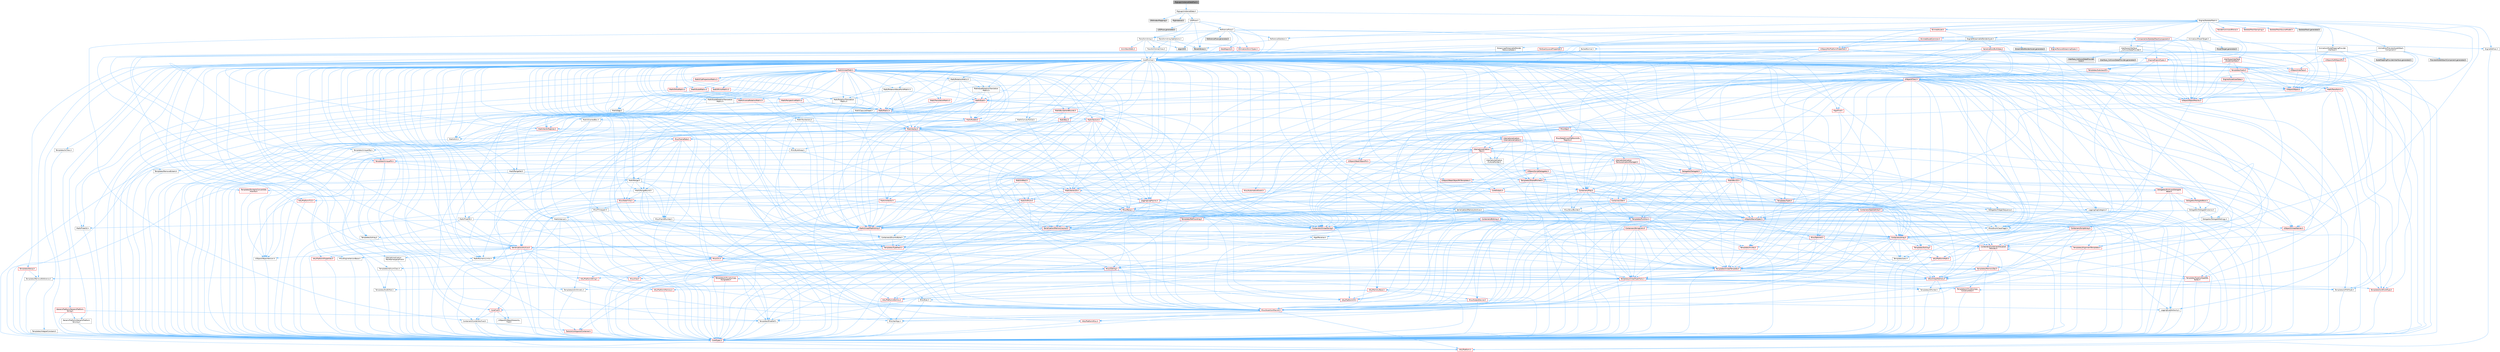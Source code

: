 digraph "RigLogicInstanceDataPool.h"
{
 // INTERACTIVE_SVG=YES
 // LATEX_PDF_SIZE
  bgcolor="transparent";
  edge [fontname=Helvetica,fontsize=10,labelfontname=Helvetica,labelfontsize=10];
  node [fontname=Helvetica,fontsize=10,shape=box,height=0.2,width=0.4];
  Node1 [id="Node000001",label="RigLogicInstanceDataPool.h",height=0.2,width=0.4,color="gray40", fillcolor="grey60", style="filled", fontcolor="black",tooltip=" "];
  Node1 -> Node2 [id="edge1_Node000001_Node000002",color="steelblue1",style="solid",tooltip=" "];
  Node2 [id="Node000002",label="RigLogicInstanceData.h",height=0.2,width=0.4,color="grey40", fillcolor="white", style="filled",URL="$d5/d38/RigLogicInstanceData_8h.html",tooltip=" "];
  Node2 -> Node3 [id="edge2_Node000002_Node000003",color="steelblue1",style="solid",tooltip=" "];
  Node3 [id="Node000003",label="DNAIndexMapping.h",height=0.2,width=0.4,color="grey60", fillcolor="#E0E0E0", style="filled",tooltip=" "];
  Node2 -> Node4 [id="edge3_Node000002_Node000004",color="steelblue1",style="solid",tooltip=" "];
  Node4 [id="Node000004",label="RigInstance.h",height=0.2,width=0.4,color="grey60", fillcolor="#E0E0E0", style="filled",tooltip=" "];
  Node2 -> Node5 [id="edge4_Node000002_Node000005",color="steelblue1",style="solid",tooltip=" "];
  Node5 [id="Node000005",label="LODPose.h",height=0.2,width=0.4,color="grey40", fillcolor="white", style="filled",URL="$d5/d7b/LODPose_8h.html",tooltip=" "];
  Node5 -> Node6 [id="edge5_Node000005_Node000006",color="steelblue1",style="solid",tooltip=" "];
  Node6 [id="Node000006",label="CoreMinimal.h",height=0.2,width=0.4,color="grey40", fillcolor="white", style="filled",URL="$d7/d67/CoreMinimal_8h.html",tooltip=" "];
  Node6 -> Node7 [id="edge6_Node000006_Node000007",color="steelblue1",style="solid",tooltip=" "];
  Node7 [id="Node000007",label="CoreTypes.h",height=0.2,width=0.4,color="red", fillcolor="#FFF0F0", style="filled",URL="$dc/dec/CoreTypes_8h.html",tooltip=" "];
  Node7 -> Node8 [id="edge7_Node000007_Node000008",color="steelblue1",style="solid",tooltip=" "];
  Node8 [id="Node000008",label="HAL/Platform.h",height=0.2,width=0.4,color="red", fillcolor="#FFF0F0", style="filled",URL="$d9/dd0/Platform_8h.html",tooltip=" "];
  Node6 -> Node21 [id="edge8_Node000006_Node000021",color="steelblue1",style="solid",tooltip=" "];
  Node21 [id="Node000021",label="CoreFwd.h",height=0.2,width=0.4,color="red", fillcolor="#FFF0F0", style="filled",URL="$d1/d1e/CoreFwd_8h.html",tooltip=" "];
  Node21 -> Node7 [id="edge9_Node000021_Node000007",color="steelblue1",style="solid",tooltip=" "];
  Node21 -> Node22 [id="edge10_Node000021_Node000022",color="steelblue1",style="solid",tooltip=" "];
  Node22 [id="Node000022",label="Containers/ContainersFwd.h",height=0.2,width=0.4,color="grey40", fillcolor="white", style="filled",URL="$d4/d0a/ContainersFwd_8h.html",tooltip=" "];
  Node22 -> Node8 [id="edge11_Node000022_Node000008",color="steelblue1",style="solid",tooltip=" "];
  Node22 -> Node7 [id="edge12_Node000022_Node000007",color="steelblue1",style="solid",tooltip=" "];
  Node22 -> Node23 [id="edge13_Node000022_Node000023",color="steelblue1",style="solid",tooltip=" "];
  Node23 [id="Node000023",label="Traits/IsContiguousContainer.h",height=0.2,width=0.4,color="red", fillcolor="#FFF0F0", style="filled",URL="$d5/d3c/IsContiguousContainer_8h.html",tooltip=" "];
  Node23 -> Node7 [id="edge14_Node000023_Node000007",color="steelblue1",style="solid",tooltip=" "];
  Node21 -> Node27 [id="edge15_Node000021_Node000027",color="steelblue1",style="solid",tooltip=" "];
  Node27 [id="Node000027",label="UObject/UObjectHierarchy\lFwd.h",height=0.2,width=0.4,color="grey40", fillcolor="white", style="filled",URL="$d3/d13/UObjectHierarchyFwd_8h.html",tooltip=" "];
  Node6 -> Node27 [id="edge16_Node000006_Node000027",color="steelblue1",style="solid",tooltip=" "];
  Node6 -> Node22 [id="edge17_Node000006_Node000022",color="steelblue1",style="solid",tooltip=" "];
  Node6 -> Node28 [id="edge18_Node000006_Node000028",color="steelblue1",style="solid",tooltip=" "];
  Node28 [id="Node000028",label="Misc/VarArgs.h",height=0.2,width=0.4,color="grey40", fillcolor="white", style="filled",URL="$d5/d6f/VarArgs_8h.html",tooltip=" "];
  Node28 -> Node7 [id="edge19_Node000028_Node000007",color="steelblue1",style="solid",tooltip=" "];
  Node6 -> Node29 [id="edge20_Node000006_Node000029",color="steelblue1",style="solid",tooltip=" "];
  Node29 [id="Node000029",label="Logging/LogVerbosity.h",height=0.2,width=0.4,color="grey40", fillcolor="white", style="filled",URL="$d2/d8f/LogVerbosity_8h.html",tooltip=" "];
  Node29 -> Node7 [id="edge21_Node000029_Node000007",color="steelblue1",style="solid",tooltip=" "];
  Node6 -> Node30 [id="edge22_Node000006_Node000030",color="steelblue1",style="solid",tooltip=" "];
  Node30 [id="Node000030",label="Misc/OutputDevice.h",height=0.2,width=0.4,color="red", fillcolor="#FFF0F0", style="filled",URL="$d7/d32/OutputDevice_8h.html",tooltip=" "];
  Node30 -> Node21 [id="edge23_Node000030_Node000021",color="steelblue1",style="solid",tooltip=" "];
  Node30 -> Node7 [id="edge24_Node000030_Node000007",color="steelblue1",style="solid",tooltip=" "];
  Node30 -> Node29 [id="edge25_Node000030_Node000029",color="steelblue1",style="solid",tooltip=" "];
  Node30 -> Node28 [id="edge26_Node000030_Node000028",color="steelblue1",style="solid",tooltip=" "];
  Node6 -> Node36 [id="edge27_Node000006_Node000036",color="steelblue1",style="solid",tooltip=" "];
  Node36 [id="Node000036",label="HAL/PlatformCrt.h",height=0.2,width=0.4,color="red", fillcolor="#FFF0F0", style="filled",URL="$d8/d75/PlatformCrt_8h.html",tooltip=" "];
  Node6 -> Node46 [id="edge28_Node000006_Node000046",color="steelblue1",style="solid",tooltip=" "];
  Node46 [id="Node000046",label="HAL/PlatformMisc.h",height=0.2,width=0.4,color="red", fillcolor="#FFF0F0", style="filled",URL="$d0/df5/PlatformMisc_8h.html",tooltip=" "];
  Node46 -> Node7 [id="edge29_Node000046_Node000007",color="steelblue1",style="solid",tooltip=" "];
  Node6 -> Node65 [id="edge30_Node000006_Node000065",color="steelblue1",style="solid",tooltip=" "];
  Node65 [id="Node000065",label="Misc/AssertionMacros.h",height=0.2,width=0.4,color="red", fillcolor="#FFF0F0", style="filled",URL="$d0/dfa/AssertionMacros_8h.html",tooltip=" "];
  Node65 -> Node7 [id="edge31_Node000065_Node000007",color="steelblue1",style="solid",tooltip=" "];
  Node65 -> Node8 [id="edge32_Node000065_Node000008",color="steelblue1",style="solid",tooltip=" "];
  Node65 -> Node46 [id="edge33_Node000065_Node000046",color="steelblue1",style="solid",tooltip=" "];
  Node65 -> Node66 [id="edge34_Node000065_Node000066",color="steelblue1",style="solid",tooltip=" "];
  Node66 [id="Node000066",label="Templates/EnableIf.h",height=0.2,width=0.4,color="grey40", fillcolor="white", style="filled",URL="$d7/d60/EnableIf_8h.html",tooltip=" "];
  Node66 -> Node7 [id="edge35_Node000066_Node000007",color="steelblue1",style="solid",tooltip=" "];
  Node65 -> Node28 [id="edge36_Node000065_Node000028",color="steelblue1",style="solid",tooltip=" "];
  Node6 -> Node74 [id="edge37_Node000006_Node000074",color="steelblue1",style="solid",tooltip=" "];
  Node74 [id="Node000074",label="Templates/IsPointer.h",height=0.2,width=0.4,color="grey40", fillcolor="white", style="filled",URL="$d7/d05/IsPointer_8h.html",tooltip=" "];
  Node74 -> Node7 [id="edge38_Node000074_Node000007",color="steelblue1",style="solid",tooltip=" "];
  Node6 -> Node75 [id="edge39_Node000006_Node000075",color="steelblue1",style="solid",tooltip=" "];
  Node75 [id="Node000075",label="HAL/PlatformMemory.h",height=0.2,width=0.4,color="red", fillcolor="#FFF0F0", style="filled",URL="$de/d68/PlatformMemory_8h.html",tooltip=" "];
  Node75 -> Node7 [id="edge40_Node000075_Node000007",color="steelblue1",style="solid",tooltip=" "];
  Node6 -> Node58 [id="edge41_Node000006_Node000058",color="steelblue1",style="solid",tooltip=" "];
  Node58 [id="Node000058",label="HAL/PlatformAtomics.h",height=0.2,width=0.4,color="red", fillcolor="#FFF0F0", style="filled",URL="$d3/d36/PlatformAtomics_8h.html",tooltip=" "];
  Node58 -> Node7 [id="edge42_Node000058_Node000007",color="steelblue1",style="solid",tooltip=" "];
  Node6 -> Node80 [id="edge43_Node000006_Node000080",color="steelblue1",style="solid",tooltip=" "];
  Node80 [id="Node000080",label="Misc/Exec.h",height=0.2,width=0.4,color="grey40", fillcolor="white", style="filled",URL="$de/ddb/Exec_8h.html",tooltip=" "];
  Node80 -> Node7 [id="edge44_Node000080_Node000007",color="steelblue1",style="solid",tooltip=" "];
  Node80 -> Node65 [id="edge45_Node000080_Node000065",color="steelblue1",style="solid",tooltip=" "];
  Node6 -> Node81 [id="edge46_Node000006_Node000081",color="steelblue1",style="solid",tooltip=" "];
  Node81 [id="Node000081",label="HAL/MemoryBase.h",height=0.2,width=0.4,color="red", fillcolor="#FFF0F0", style="filled",URL="$d6/d9f/MemoryBase_8h.html",tooltip=" "];
  Node81 -> Node7 [id="edge47_Node000081_Node000007",color="steelblue1",style="solid",tooltip=" "];
  Node81 -> Node58 [id="edge48_Node000081_Node000058",color="steelblue1",style="solid",tooltip=" "];
  Node81 -> Node36 [id="edge49_Node000081_Node000036",color="steelblue1",style="solid",tooltip=" "];
  Node81 -> Node80 [id="edge50_Node000081_Node000080",color="steelblue1",style="solid",tooltip=" "];
  Node81 -> Node30 [id="edge51_Node000081_Node000030",color="steelblue1",style="solid",tooltip=" "];
  Node6 -> Node91 [id="edge52_Node000006_Node000091",color="steelblue1",style="solid",tooltip=" "];
  Node91 [id="Node000091",label="HAL/UnrealMemory.h",height=0.2,width=0.4,color="red", fillcolor="#FFF0F0", style="filled",URL="$d9/d96/UnrealMemory_8h.html",tooltip=" "];
  Node91 -> Node7 [id="edge53_Node000091_Node000007",color="steelblue1",style="solid",tooltip=" "];
  Node91 -> Node81 [id="edge54_Node000091_Node000081",color="steelblue1",style="solid",tooltip=" "];
  Node91 -> Node75 [id="edge55_Node000091_Node000075",color="steelblue1",style="solid",tooltip=" "];
  Node91 -> Node74 [id="edge56_Node000091_Node000074",color="steelblue1",style="solid",tooltip=" "];
  Node6 -> Node93 [id="edge57_Node000006_Node000093",color="steelblue1",style="solid",tooltip=" "];
  Node93 [id="Node000093",label="Templates/IsArithmetic.h",height=0.2,width=0.4,color="grey40", fillcolor="white", style="filled",URL="$d2/d5d/IsArithmetic_8h.html",tooltip=" "];
  Node93 -> Node7 [id="edge58_Node000093_Node000007",color="steelblue1",style="solid",tooltip=" "];
  Node6 -> Node87 [id="edge59_Node000006_Node000087",color="steelblue1",style="solid",tooltip=" "];
  Node87 [id="Node000087",label="Templates/AndOrNot.h",height=0.2,width=0.4,color="grey40", fillcolor="white", style="filled",URL="$db/d0a/AndOrNot_8h.html",tooltip=" "];
  Node87 -> Node7 [id="edge60_Node000087_Node000007",color="steelblue1",style="solid",tooltip=" "];
  Node6 -> Node94 [id="edge61_Node000006_Node000094",color="steelblue1",style="solid",tooltip=" "];
  Node94 [id="Node000094",label="Templates/IsPODType.h",height=0.2,width=0.4,color="grey40", fillcolor="white", style="filled",URL="$d7/db1/IsPODType_8h.html",tooltip=" "];
  Node94 -> Node7 [id="edge62_Node000094_Node000007",color="steelblue1",style="solid",tooltip=" "];
  Node6 -> Node95 [id="edge63_Node000006_Node000095",color="steelblue1",style="solid",tooltip=" "];
  Node95 [id="Node000095",label="Templates/IsUECoreType.h",height=0.2,width=0.4,color="red", fillcolor="#FFF0F0", style="filled",URL="$d1/db8/IsUECoreType_8h.html",tooltip=" "];
  Node95 -> Node7 [id="edge64_Node000095_Node000007",color="steelblue1",style="solid",tooltip=" "];
  Node6 -> Node88 [id="edge65_Node000006_Node000088",color="steelblue1",style="solid",tooltip=" "];
  Node88 [id="Node000088",label="Templates/IsTriviallyCopy\lConstructible.h",height=0.2,width=0.4,color="red", fillcolor="#FFF0F0", style="filled",URL="$d3/d78/IsTriviallyCopyConstructible_8h.html",tooltip=" "];
  Node88 -> Node7 [id="edge66_Node000088_Node000007",color="steelblue1",style="solid",tooltip=" "];
  Node6 -> Node96 [id="edge67_Node000006_Node000096",color="steelblue1",style="solid",tooltip=" "];
  Node96 [id="Node000096",label="Templates/UnrealTypeTraits.h",height=0.2,width=0.4,color="red", fillcolor="#FFF0F0", style="filled",URL="$d2/d2d/UnrealTypeTraits_8h.html",tooltip=" "];
  Node96 -> Node7 [id="edge68_Node000096_Node000007",color="steelblue1",style="solid",tooltip=" "];
  Node96 -> Node74 [id="edge69_Node000096_Node000074",color="steelblue1",style="solid",tooltip=" "];
  Node96 -> Node65 [id="edge70_Node000096_Node000065",color="steelblue1",style="solid",tooltip=" "];
  Node96 -> Node87 [id="edge71_Node000096_Node000087",color="steelblue1",style="solid",tooltip=" "];
  Node96 -> Node66 [id="edge72_Node000096_Node000066",color="steelblue1",style="solid",tooltip=" "];
  Node96 -> Node93 [id="edge73_Node000096_Node000093",color="steelblue1",style="solid",tooltip=" "];
  Node96 -> Node94 [id="edge74_Node000096_Node000094",color="steelblue1",style="solid",tooltip=" "];
  Node96 -> Node95 [id="edge75_Node000096_Node000095",color="steelblue1",style="solid",tooltip=" "];
  Node96 -> Node88 [id="edge76_Node000096_Node000088",color="steelblue1",style="solid",tooltip=" "];
  Node6 -> Node66 [id="edge77_Node000006_Node000066",color="steelblue1",style="solid",tooltip=" "];
  Node6 -> Node98 [id="edge78_Node000006_Node000098",color="steelblue1",style="solid",tooltip=" "];
  Node98 [id="Node000098",label="Templates/RemoveReference.h",height=0.2,width=0.4,color="grey40", fillcolor="white", style="filled",URL="$da/dbe/RemoveReference_8h.html",tooltip=" "];
  Node98 -> Node7 [id="edge79_Node000098_Node000007",color="steelblue1",style="solid",tooltip=" "];
  Node6 -> Node99 [id="edge80_Node000006_Node000099",color="steelblue1",style="solid",tooltip=" "];
  Node99 [id="Node000099",label="Templates/IntegralConstant.h",height=0.2,width=0.4,color="grey40", fillcolor="white", style="filled",URL="$db/d1b/IntegralConstant_8h.html",tooltip=" "];
  Node99 -> Node7 [id="edge81_Node000099_Node000007",color="steelblue1",style="solid",tooltip=" "];
  Node6 -> Node100 [id="edge82_Node000006_Node000100",color="steelblue1",style="solid",tooltip=" "];
  Node100 [id="Node000100",label="Templates/IsClass.h",height=0.2,width=0.4,color="grey40", fillcolor="white", style="filled",URL="$db/dcb/IsClass_8h.html",tooltip=" "];
  Node100 -> Node7 [id="edge83_Node000100_Node000007",color="steelblue1",style="solid",tooltip=" "];
  Node6 -> Node101 [id="edge84_Node000006_Node000101",color="steelblue1",style="solid",tooltip=" "];
  Node101 [id="Node000101",label="Templates/TypeCompatible\lBytes.h",height=0.2,width=0.4,color="red", fillcolor="#FFF0F0", style="filled",URL="$df/d0a/TypeCompatibleBytes_8h.html",tooltip=" "];
  Node101 -> Node7 [id="edge85_Node000101_Node000007",color="steelblue1",style="solid",tooltip=" "];
  Node6 -> Node23 [id="edge86_Node000006_Node000023",color="steelblue1",style="solid",tooltip=" "];
  Node6 -> Node102 [id="edge87_Node000006_Node000102",color="steelblue1",style="solid",tooltip=" "];
  Node102 [id="Node000102",label="Templates/UnrealTemplate.h",height=0.2,width=0.4,color="red", fillcolor="#FFF0F0", style="filled",URL="$d4/d24/UnrealTemplate_8h.html",tooltip=" "];
  Node102 -> Node7 [id="edge88_Node000102_Node000007",color="steelblue1",style="solid",tooltip=" "];
  Node102 -> Node74 [id="edge89_Node000102_Node000074",color="steelblue1",style="solid",tooltip=" "];
  Node102 -> Node91 [id="edge90_Node000102_Node000091",color="steelblue1",style="solid",tooltip=" "];
  Node102 -> Node96 [id="edge91_Node000102_Node000096",color="steelblue1",style="solid",tooltip=" "];
  Node102 -> Node98 [id="edge92_Node000102_Node000098",color="steelblue1",style="solid",tooltip=" "];
  Node102 -> Node101 [id="edge93_Node000102_Node000101",color="steelblue1",style="solid",tooltip=" "];
  Node102 -> Node23 [id="edge94_Node000102_Node000023",color="steelblue1",style="solid",tooltip=" "];
  Node6 -> Node51 [id="edge95_Node000006_Node000051",color="steelblue1",style="solid",tooltip=" "];
  Node51 [id="Node000051",label="Math/NumericLimits.h",height=0.2,width=0.4,color="grey40", fillcolor="white", style="filled",URL="$df/d1b/NumericLimits_8h.html",tooltip=" "];
  Node51 -> Node7 [id="edge96_Node000051_Node000007",color="steelblue1",style="solid",tooltip=" "];
  Node6 -> Node106 [id="edge97_Node000006_Node000106",color="steelblue1",style="solid",tooltip=" "];
  Node106 [id="Node000106",label="HAL/PlatformMath.h",height=0.2,width=0.4,color="red", fillcolor="#FFF0F0", style="filled",URL="$dc/d53/PlatformMath_8h.html",tooltip=" "];
  Node106 -> Node7 [id="edge98_Node000106_Node000007",color="steelblue1",style="solid",tooltip=" "];
  Node6 -> Node89 [id="edge99_Node000006_Node000089",color="steelblue1",style="solid",tooltip=" "];
  Node89 [id="Node000089",label="Templates/IsTriviallyCopy\lAssignable.h",height=0.2,width=0.4,color="red", fillcolor="#FFF0F0", style="filled",URL="$d2/df2/IsTriviallyCopyAssignable_8h.html",tooltip=" "];
  Node89 -> Node7 [id="edge100_Node000089_Node000007",color="steelblue1",style="solid",tooltip=" "];
  Node6 -> Node114 [id="edge101_Node000006_Node000114",color="steelblue1",style="solid",tooltip=" "];
  Node114 [id="Node000114",label="Templates/MemoryOps.h",height=0.2,width=0.4,color="red", fillcolor="#FFF0F0", style="filled",URL="$db/dea/MemoryOps_8h.html",tooltip=" "];
  Node114 -> Node7 [id="edge102_Node000114_Node000007",color="steelblue1",style="solid",tooltip=" "];
  Node114 -> Node91 [id="edge103_Node000114_Node000091",color="steelblue1",style="solid",tooltip=" "];
  Node114 -> Node89 [id="edge104_Node000114_Node000089",color="steelblue1",style="solid",tooltip=" "];
  Node114 -> Node88 [id="edge105_Node000114_Node000088",color="steelblue1",style="solid",tooltip=" "];
  Node114 -> Node96 [id="edge106_Node000114_Node000096",color="steelblue1",style="solid",tooltip=" "];
  Node6 -> Node115 [id="edge107_Node000006_Node000115",color="steelblue1",style="solid",tooltip=" "];
  Node115 [id="Node000115",label="Containers/ContainerAllocation\lPolicies.h",height=0.2,width=0.4,color="red", fillcolor="#FFF0F0", style="filled",URL="$d7/dff/ContainerAllocationPolicies_8h.html",tooltip=" "];
  Node115 -> Node7 [id="edge108_Node000115_Node000007",color="steelblue1",style="solid",tooltip=" "];
  Node115 -> Node115 [id="edge109_Node000115_Node000115",color="steelblue1",style="solid",tooltip=" "];
  Node115 -> Node106 [id="edge110_Node000115_Node000106",color="steelblue1",style="solid",tooltip=" "];
  Node115 -> Node91 [id="edge111_Node000115_Node000091",color="steelblue1",style="solid",tooltip=" "];
  Node115 -> Node51 [id="edge112_Node000115_Node000051",color="steelblue1",style="solid",tooltip=" "];
  Node115 -> Node65 [id="edge113_Node000115_Node000065",color="steelblue1",style="solid",tooltip=" "];
  Node115 -> Node114 [id="edge114_Node000115_Node000114",color="steelblue1",style="solid",tooltip=" "];
  Node115 -> Node101 [id="edge115_Node000115_Node000101",color="steelblue1",style="solid",tooltip=" "];
  Node6 -> Node118 [id="edge116_Node000006_Node000118",color="steelblue1",style="solid",tooltip=" "];
  Node118 [id="Node000118",label="Templates/IsEnumClass.h",height=0.2,width=0.4,color="grey40", fillcolor="white", style="filled",URL="$d7/d15/IsEnumClass_8h.html",tooltip=" "];
  Node118 -> Node7 [id="edge117_Node000118_Node000007",color="steelblue1",style="solid",tooltip=" "];
  Node118 -> Node87 [id="edge118_Node000118_Node000087",color="steelblue1",style="solid",tooltip=" "];
  Node6 -> Node119 [id="edge119_Node000006_Node000119",color="steelblue1",style="solid",tooltip=" "];
  Node119 [id="Node000119",label="HAL/PlatformProperties.h",height=0.2,width=0.4,color="red", fillcolor="#FFF0F0", style="filled",URL="$d9/db0/PlatformProperties_8h.html",tooltip=" "];
  Node119 -> Node7 [id="edge120_Node000119_Node000007",color="steelblue1",style="solid",tooltip=" "];
  Node6 -> Node122 [id="edge121_Node000006_Node000122",color="steelblue1",style="solid",tooltip=" "];
  Node122 [id="Node000122",label="Misc/EngineVersionBase.h",height=0.2,width=0.4,color="grey40", fillcolor="white", style="filled",URL="$d5/d2b/EngineVersionBase_8h.html",tooltip=" "];
  Node122 -> Node7 [id="edge122_Node000122_Node000007",color="steelblue1",style="solid",tooltip=" "];
  Node6 -> Node123 [id="edge123_Node000006_Node000123",color="steelblue1",style="solid",tooltip=" "];
  Node123 [id="Node000123",label="Internationalization\l/TextNamespaceFwd.h",height=0.2,width=0.4,color="grey40", fillcolor="white", style="filled",URL="$d8/d97/TextNamespaceFwd_8h.html",tooltip=" "];
  Node123 -> Node7 [id="edge124_Node000123_Node000007",color="steelblue1",style="solid",tooltip=" "];
  Node6 -> Node124 [id="edge125_Node000006_Node000124",color="steelblue1",style="solid",tooltip=" "];
  Node124 [id="Node000124",label="Serialization/Archive.h",height=0.2,width=0.4,color="red", fillcolor="#FFF0F0", style="filled",URL="$d7/d3b/Archive_8h.html",tooltip=" "];
  Node124 -> Node21 [id="edge126_Node000124_Node000021",color="steelblue1",style="solid",tooltip=" "];
  Node124 -> Node7 [id="edge127_Node000124_Node000007",color="steelblue1",style="solid",tooltip=" "];
  Node124 -> Node119 [id="edge128_Node000124_Node000119",color="steelblue1",style="solid",tooltip=" "];
  Node124 -> Node123 [id="edge129_Node000124_Node000123",color="steelblue1",style="solid",tooltip=" "];
  Node124 -> Node65 [id="edge130_Node000124_Node000065",color="steelblue1",style="solid",tooltip=" "];
  Node124 -> Node122 [id="edge131_Node000124_Node000122",color="steelblue1",style="solid",tooltip=" "];
  Node124 -> Node28 [id="edge132_Node000124_Node000028",color="steelblue1",style="solid",tooltip=" "];
  Node124 -> Node66 [id="edge133_Node000124_Node000066",color="steelblue1",style="solid",tooltip=" "];
  Node124 -> Node118 [id="edge134_Node000124_Node000118",color="steelblue1",style="solid",tooltip=" "];
  Node124 -> Node102 [id="edge135_Node000124_Node000102",color="steelblue1",style="solid",tooltip=" "];
  Node124 -> Node127 [id="edge136_Node000124_Node000127",color="steelblue1",style="solid",tooltip=" "];
  Node127 [id="Node000127",label="UObject/ObjectVersion.h",height=0.2,width=0.4,color="grey40", fillcolor="white", style="filled",URL="$da/d63/ObjectVersion_8h.html",tooltip=" "];
  Node127 -> Node7 [id="edge137_Node000127_Node000007",color="steelblue1",style="solid",tooltip=" "];
  Node6 -> Node128 [id="edge138_Node000006_Node000128",color="steelblue1",style="solid",tooltip=" "];
  Node128 [id="Node000128",label="Templates/Less.h",height=0.2,width=0.4,color="grey40", fillcolor="white", style="filled",URL="$de/dc8/Less_8h.html",tooltip=" "];
  Node128 -> Node7 [id="edge139_Node000128_Node000007",color="steelblue1",style="solid",tooltip=" "];
  Node128 -> Node102 [id="edge140_Node000128_Node000102",color="steelblue1",style="solid",tooltip=" "];
  Node6 -> Node129 [id="edge141_Node000006_Node000129",color="steelblue1",style="solid",tooltip=" "];
  Node129 [id="Node000129",label="Templates/Sorting.h",height=0.2,width=0.4,color="red", fillcolor="#FFF0F0", style="filled",URL="$d3/d9e/Sorting_8h.html",tooltip=" "];
  Node129 -> Node7 [id="edge142_Node000129_Node000007",color="steelblue1",style="solid",tooltip=" "];
  Node129 -> Node106 [id="edge143_Node000129_Node000106",color="steelblue1",style="solid",tooltip=" "];
  Node129 -> Node128 [id="edge144_Node000129_Node000128",color="steelblue1",style="solid",tooltip=" "];
  Node6 -> Node140 [id="edge145_Node000006_Node000140",color="steelblue1",style="solid",tooltip=" "];
  Node140 [id="Node000140",label="Misc/Char.h",height=0.2,width=0.4,color="red", fillcolor="#FFF0F0", style="filled",URL="$d0/d58/Char_8h.html",tooltip=" "];
  Node140 -> Node7 [id="edge146_Node000140_Node000007",color="steelblue1",style="solid",tooltip=" "];
  Node6 -> Node143 [id="edge147_Node000006_Node000143",color="steelblue1",style="solid",tooltip=" "];
  Node143 [id="Node000143",label="GenericPlatform/GenericPlatform\lStricmp.h",height=0.2,width=0.4,color="grey40", fillcolor="white", style="filled",URL="$d2/d86/GenericPlatformStricmp_8h.html",tooltip=" "];
  Node143 -> Node7 [id="edge148_Node000143_Node000007",color="steelblue1",style="solid",tooltip=" "];
  Node6 -> Node144 [id="edge149_Node000006_Node000144",color="steelblue1",style="solid",tooltip=" "];
  Node144 [id="Node000144",label="GenericPlatform/GenericPlatform\lString.h",height=0.2,width=0.4,color="red", fillcolor="#FFF0F0", style="filled",URL="$dd/d20/GenericPlatformString_8h.html",tooltip=" "];
  Node144 -> Node7 [id="edge150_Node000144_Node000007",color="steelblue1",style="solid",tooltip=" "];
  Node144 -> Node143 [id="edge151_Node000144_Node000143",color="steelblue1",style="solid",tooltip=" "];
  Node144 -> Node66 [id="edge152_Node000144_Node000066",color="steelblue1",style="solid",tooltip=" "];
  Node6 -> Node77 [id="edge153_Node000006_Node000077",color="steelblue1",style="solid",tooltip=" "];
  Node77 [id="Node000077",label="HAL/PlatformString.h",height=0.2,width=0.4,color="red", fillcolor="#FFF0F0", style="filled",URL="$db/db5/PlatformString_8h.html",tooltip=" "];
  Node77 -> Node7 [id="edge154_Node000077_Node000007",color="steelblue1",style="solid",tooltip=" "];
  Node6 -> Node147 [id="edge155_Node000006_Node000147",color="steelblue1",style="solid",tooltip=" "];
  Node147 [id="Node000147",label="Misc/CString.h",height=0.2,width=0.4,color="red", fillcolor="#FFF0F0", style="filled",URL="$d2/d49/CString_8h.html",tooltip=" "];
  Node147 -> Node7 [id="edge156_Node000147_Node000007",color="steelblue1",style="solid",tooltip=" "];
  Node147 -> Node36 [id="edge157_Node000147_Node000036",color="steelblue1",style="solid",tooltip=" "];
  Node147 -> Node77 [id="edge158_Node000147_Node000077",color="steelblue1",style="solid",tooltip=" "];
  Node147 -> Node65 [id="edge159_Node000147_Node000065",color="steelblue1",style="solid",tooltip=" "];
  Node147 -> Node140 [id="edge160_Node000147_Node000140",color="steelblue1",style="solid",tooltip=" "];
  Node147 -> Node28 [id="edge161_Node000147_Node000028",color="steelblue1",style="solid",tooltip=" "];
  Node6 -> Node148 [id="edge162_Node000006_Node000148",color="steelblue1",style="solid",tooltip=" "];
  Node148 [id="Node000148",label="Misc/Crc.h",height=0.2,width=0.4,color="red", fillcolor="#FFF0F0", style="filled",URL="$d4/dd2/Crc_8h.html",tooltip=" "];
  Node148 -> Node7 [id="edge163_Node000148_Node000007",color="steelblue1",style="solid",tooltip=" "];
  Node148 -> Node77 [id="edge164_Node000148_Node000077",color="steelblue1",style="solid",tooltip=" "];
  Node148 -> Node65 [id="edge165_Node000148_Node000065",color="steelblue1",style="solid",tooltip=" "];
  Node148 -> Node147 [id="edge166_Node000148_Node000147",color="steelblue1",style="solid",tooltip=" "];
  Node148 -> Node140 [id="edge167_Node000148_Node000140",color="steelblue1",style="solid",tooltip=" "];
  Node148 -> Node96 [id="edge168_Node000148_Node000096",color="steelblue1",style="solid",tooltip=" "];
  Node6 -> Node139 [id="edge169_Node000006_Node000139",color="steelblue1",style="solid",tooltip=" "];
  Node139 [id="Node000139",label="Math/UnrealMathUtility.h",height=0.2,width=0.4,color="red", fillcolor="#FFF0F0", style="filled",URL="$db/db8/UnrealMathUtility_8h.html",tooltip=" "];
  Node139 -> Node7 [id="edge170_Node000139_Node000007",color="steelblue1",style="solid",tooltip=" "];
  Node139 -> Node65 [id="edge171_Node000139_Node000065",color="steelblue1",style="solid",tooltip=" "];
  Node139 -> Node106 [id="edge172_Node000139_Node000106",color="steelblue1",style="solid",tooltip=" "];
  Node6 -> Node149 [id="edge173_Node000006_Node000149",color="steelblue1",style="solid",tooltip=" "];
  Node149 [id="Node000149",label="Containers/UnrealString.h",height=0.2,width=0.4,color="red", fillcolor="#FFF0F0", style="filled",URL="$d5/dba/UnrealString_8h.html",tooltip=" "];
  Node6 -> Node153 [id="edge174_Node000006_Node000153",color="steelblue1",style="solid",tooltip=" "];
  Node153 [id="Node000153",label="Containers/Array.h",height=0.2,width=0.4,color="red", fillcolor="#FFF0F0", style="filled",URL="$df/dd0/Array_8h.html",tooltip=" "];
  Node153 -> Node7 [id="edge175_Node000153_Node000007",color="steelblue1",style="solid",tooltip=" "];
  Node153 -> Node65 [id="edge176_Node000153_Node000065",color="steelblue1",style="solid",tooltip=" "];
  Node153 -> Node91 [id="edge177_Node000153_Node000091",color="steelblue1",style="solid",tooltip=" "];
  Node153 -> Node96 [id="edge178_Node000153_Node000096",color="steelblue1",style="solid",tooltip=" "];
  Node153 -> Node102 [id="edge179_Node000153_Node000102",color="steelblue1",style="solid",tooltip=" "];
  Node153 -> Node115 [id="edge180_Node000153_Node000115",color="steelblue1",style="solid",tooltip=" "];
  Node153 -> Node124 [id="edge181_Node000153_Node000124",color="steelblue1",style="solid",tooltip=" "];
  Node153 -> Node132 [id="edge182_Node000153_Node000132",color="steelblue1",style="solid",tooltip=" "];
  Node132 [id="Node000132",label="Templates/Invoke.h",height=0.2,width=0.4,color="red", fillcolor="#FFF0F0", style="filled",URL="$d7/deb/Invoke_8h.html",tooltip=" "];
  Node132 -> Node7 [id="edge183_Node000132_Node000007",color="steelblue1",style="solid",tooltip=" "];
  Node132 -> Node102 [id="edge184_Node000132_Node000102",color="steelblue1",style="solid",tooltip=" "];
  Node153 -> Node128 [id="edge185_Node000153_Node000128",color="steelblue1",style="solid",tooltip=" "];
  Node153 -> Node129 [id="edge186_Node000153_Node000129",color="steelblue1",style="solid",tooltip=" "];
  Node153 -> Node176 [id="edge187_Node000153_Node000176",color="steelblue1",style="solid",tooltip=" "];
  Node176 [id="Node000176",label="Templates/AlignmentTemplates.h",height=0.2,width=0.4,color="red", fillcolor="#FFF0F0", style="filled",URL="$dd/d32/AlignmentTemplates_8h.html",tooltip=" "];
  Node176 -> Node7 [id="edge188_Node000176_Node000007",color="steelblue1",style="solid",tooltip=" "];
  Node176 -> Node74 [id="edge189_Node000176_Node000074",color="steelblue1",style="solid",tooltip=" "];
  Node6 -> Node177 [id="edge190_Node000006_Node000177",color="steelblue1",style="solid",tooltip=" "];
  Node177 [id="Node000177",label="Misc/FrameNumber.h",height=0.2,width=0.4,color="grey40", fillcolor="white", style="filled",URL="$dd/dbd/FrameNumber_8h.html",tooltip=" "];
  Node177 -> Node7 [id="edge191_Node000177_Node000007",color="steelblue1",style="solid",tooltip=" "];
  Node177 -> Node51 [id="edge192_Node000177_Node000051",color="steelblue1",style="solid",tooltip=" "];
  Node177 -> Node139 [id="edge193_Node000177_Node000139",color="steelblue1",style="solid",tooltip=" "];
  Node177 -> Node66 [id="edge194_Node000177_Node000066",color="steelblue1",style="solid",tooltip=" "];
  Node177 -> Node96 [id="edge195_Node000177_Node000096",color="steelblue1",style="solid",tooltip=" "];
  Node6 -> Node178 [id="edge196_Node000006_Node000178",color="steelblue1",style="solid",tooltip=" "];
  Node178 [id="Node000178",label="Misc/Timespan.h",height=0.2,width=0.4,color="grey40", fillcolor="white", style="filled",URL="$da/dd9/Timespan_8h.html",tooltip=" "];
  Node178 -> Node7 [id="edge197_Node000178_Node000007",color="steelblue1",style="solid",tooltip=" "];
  Node178 -> Node179 [id="edge198_Node000178_Node000179",color="steelblue1",style="solid",tooltip=" "];
  Node179 [id="Node000179",label="Math/Interval.h",height=0.2,width=0.4,color="grey40", fillcolor="white", style="filled",URL="$d1/d55/Interval_8h.html",tooltip=" "];
  Node179 -> Node7 [id="edge199_Node000179_Node000007",color="steelblue1",style="solid",tooltip=" "];
  Node179 -> Node93 [id="edge200_Node000179_Node000093",color="steelblue1",style="solid",tooltip=" "];
  Node179 -> Node96 [id="edge201_Node000179_Node000096",color="steelblue1",style="solid",tooltip=" "];
  Node179 -> Node51 [id="edge202_Node000179_Node000051",color="steelblue1",style="solid",tooltip=" "];
  Node179 -> Node139 [id="edge203_Node000179_Node000139",color="steelblue1",style="solid",tooltip=" "];
  Node178 -> Node139 [id="edge204_Node000178_Node000139",color="steelblue1",style="solid",tooltip=" "];
  Node178 -> Node65 [id="edge205_Node000178_Node000065",color="steelblue1",style="solid",tooltip=" "];
  Node6 -> Node180 [id="edge206_Node000006_Node000180",color="steelblue1",style="solid",tooltip=" "];
  Node180 [id="Node000180",label="Containers/StringConv.h",height=0.2,width=0.4,color="red", fillcolor="#FFF0F0", style="filled",URL="$d3/ddf/StringConv_8h.html",tooltip=" "];
  Node180 -> Node7 [id="edge207_Node000180_Node000007",color="steelblue1",style="solid",tooltip=" "];
  Node180 -> Node65 [id="edge208_Node000180_Node000065",color="steelblue1",style="solid",tooltip=" "];
  Node180 -> Node115 [id="edge209_Node000180_Node000115",color="steelblue1",style="solid",tooltip=" "];
  Node180 -> Node153 [id="edge210_Node000180_Node000153",color="steelblue1",style="solid",tooltip=" "];
  Node180 -> Node147 [id="edge211_Node000180_Node000147",color="steelblue1",style="solid",tooltip=" "];
  Node180 -> Node181 [id="edge212_Node000180_Node000181",color="steelblue1",style="solid",tooltip=" "];
  Node181 [id="Node000181",label="Templates/IsArray.h",height=0.2,width=0.4,color="grey40", fillcolor="white", style="filled",URL="$d8/d8d/IsArray_8h.html",tooltip=" "];
  Node181 -> Node7 [id="edge213_Node000181_Node000007",color="steelblue1",style="solid",tooltip=" "];
  Node180 -> Node102 [id="edge214_Node000180_Node000102",color="steelblue1",style="solid",tooltip=" "];
  Node180 -> Node96 [id="edge215_Node000180_Node000096",color="steelblue1",style="solid",tooltip=" "];
  Node180 -> Node23 [id="edge216_Node000180_Node000023",color="steelblue1",style="solid",tooltip=" "];
  Node6 -> Node182 [id="edge217_Node000006_Node000182",color="steelblue1",style="solid",tooltip=" "];
  Node182 [id="Node000182",label="UObject/UnrealNames.h",height=0.2,width=0.4,color="red", fillcolor="#FFF0F0", style="filled",URL="$d8/db1/UnrealNames_8h.html",tooltip=" "];
  Node182 -> Node7 [id="edge218_Node000182_Node000007",color="steelblue1",style="solid",tooltip=" "];
  Node6 -> Node184 [id="edge219_Node000006_Node000184",color="steelblue1",style="solid",tooltip=" "];
  Node184 [id="Node000184",label="UObject/NameTypes.h",height=0.2,width=0.4,color="red", fillcolor="#FFF0F0", style="filled",URL="$d6/d35/NameTypes_8h.html",tooltip=" "];
  Node184 -> Node7 [id="edge220_Node000184_Node000007",color="steelblue1",style="solid",tooltip=" "];
  Node184 -> Node65 [id="edge221_Node000184_Node000065",color="steelblue1",style="solid",tooltip=" "];
  Node184 -> Node91 [id="edge222_Node000184_Node000091",color="steelblue1",style="solid",tooltip=" "];
  Node184 -> Node96 [id="edge223_Node000184_Node000096",color="steelblue1",style="solid",tooltip=" "];
  Node184 -> Node102 [id="edge224_Node000184_Node000102",color="steelblue1",style="solid",tooltip=" "];
  Node184 -> Node149 [id="edge225_Node000184_Node000149",color="steelblue1",style="solid",tooltip=" "];
  Node184 -> Node180 [id="edge226_Node000184_Node000180",color="steelblue1",style="solid",tooltip=" "];
  Node184 -> Node182 [id="edge227_Node000184_Node000182",color="steelblue1",style="solid",tooltip=" "];
  Node184 -> Node161 [id="edge228_Node000184_Node000161",color="steelblue1",style="solid",tooltip=" "];
  Node161 [id="Node000161",label="Serialization/MemoryLayout.h",height=0.2,width=0.4,color="red", fillcolor="#FFF0F0", style="filled",URL="$d7/d66/MemoryLayout_8h.html",tooltip=" "];
  Node161 -> Node164 [id="edge229_Node000161_Node000164",color="steelblue1",style="solid",tooltip=" "];
  Node164 [id="Node000164",label="Containers/EnumAsByte.h",height=0.2,width=0.4,color="grey40", fillcolor="white", style="filled",URL="$d6/d9a/EnumAsByte_8h.html",tooltip=" "];
  Node164 -> Node7 [id="edge230_Node000164_Node000007",color="steelblue1",style="solid",tooltip=" "];
  Node164 -> Node94 [id="edge231_Node000164_Node000094",color="steelblue1",style="solid",tooltip=" "];
  Node164 -> Node165 [id="edge232_Node000164_Node000165",color="steelblue1",style="solid",tooltip=" "];
  Node165 [id="Node000165",label="Templates/TypeHash.h",height=0.2,width=0.4,color="red", fillcolor="#FFF0F0", style="filled",URL="$d1/d62/TypeHash_8h.html",tooltip=" "];
  Node165 -> Node7 [id="edge233_Node000165_Node000007",color="steelblue1",style="solid",tooltip=" "];
  Node165 -> Node148 [id="edge234_Node000165_Node000148",color="steelblue1",style="solid",tooltip=" "];
  Node161 -> Node91 [id="edge235_Node000161_Node000091",color="steelblue1",style="solid",tooltip=" "];
  Node161 -> Node66 [id="edge236_Node000161_Node000066",color="steelblue1",style="solid",tooltip=" "];
  Node161 -> Node102 [id="edge237_Node000161_Node000102",color="steelblue1",style="solid",tooltip=" "];
  Node6 -> Node192 [id="edge238_Node000006_Node000192",color="steelblue1",style="solid",tooltip=" "];
  Node192 [id="Node000192",label="Misc/Parse.h",height=0.2,width=0.4,color="red", fillcolor="#FFF0F0", style="filled",URL="$dc/d71/Parse_8h.html",tooltip=" "];
  Node192 -> Node149 [id="edge239_Node000192_Node000149",color="steelblue1",style="solid",tooltip=" "];
  Node192 -> Node7 [id="edge240_Node000192_Node000007",color="steelblue1",style="solid",tooltip=" "];
  Node192 -> Node36 [id="edge241_Node000192_Node000036",color="steelblue1",style="solid",tooltip=" "];
  Node192 -> Node53 [id="edge242_Node000192_Node000053",color="steelblue1",style="solid",tooltip=" "];
  Node53 [id="Node000053",label="Misc/EnumClassFlags.h",height=0.2,width=0.4,color="grey40", fillcolor="white", style="filled",URL="$d8/de7/EnumClassFlags_8h.html",tooltip=" "];
  Node192 -> Node193 [id="edge243_Node000192_Node000193",color="steelblue1",style="solid",tooltip=" "];
  Node193 [id="Node000193",label="Templates/Function.h",height=0.2,width=0.4,color="red", fillcolor="#FFF0F0", style="filled",URL="$df/df5/Function_8h.html",tooltip=" "];
  Node193 -> Node7 [id="edge244_Node000193_Node000007",color="steelblue1",style="solid",tooltip=" "];
  Node193 -> Node65 [id="edge245_Node000193_Node000065",color="steelblue1",style="solid",tooltip=" "];
  Node193 -> Node91 [id="edge246_Node000193_Node000091",color="steelblue1",style="solid",tooltip=" "];
  Node193 -> Node96 [id="edge247_Node000193_Node000096",color="steelblue1",style="solid",tooltip=" "];
  Node193 -> Node132 [id="edge248_Node000193_Node000132",color="steelblue1",style="solid",tooltip=" "];
  Node193 -> Node102 [id="edge249_Node000193_Node000102",color="steelblue1",style="solid",tooltip=" "];
  Node193 -> Node139 [id="edge250_Node000193_Node000139",color="steelblue1",style="solid",tooltip=" "];
  Node6 -> Node176 [id="edge251_Node000006_Node000176",color="steelblue1",style="solid",tooltip=" "];
  Node6 -> Node195 [id="edge252_Node000006_Node000195",color="steelblue1",style="solid",tooltip=" "];
  Node195 [id="Node000195",label="Misc/StructBuilder.h",height=0.2,width=0.4,color="grey40", fillcolor="white", style="filled",URL="$d9/db3/StructBuilder_8h.html",tooltip=" "];
  Node195 -> Node7 [id="edge253_Node000195_Node000007",color="steelblue1",style="solid",tooltip=" "];
  Node195 -> Node139 [id="edge254_Node000195_Node000139",color="steelblue1",style="solid",tooltip=" "];
  Node195 -> Node176 [id="edge255_Node000195_Node000176",color="steelblue1",style="solid",tooltip=" "];
  Node6 -> Node108 [id="edge256_Node000006_Node000108",color="steelblue1",style="solid",tooltip=" "];
  Node108 [id="Node000108",label="Templates/Decay.h",height=0.2,width=0.4,color="red", fillcolor="#FFF0F0", style="filled",URL="$dd/d0f/Decay_8h.html",tooltip=" "];
  Node108 -> Node7 [id="edge257_Node000108_Node000007",color="steelblue1",style="solid",tooltip=" "];
  Node108 -> Node98 [id="edge258_Node000108_Node000098",color="steelblue1",style="solid",tooltip=" "];
  Node6 -> Node196 [id="edge259_Node000006_Node000196",color="steelblue1",style="solid",tooltip=" "];
  Node196 [id="Node000196",label="Templates/PointerIsConvertible\lFromTo.h",height=0.2,width=0.4,color="red", fillcolor="#FFF0F0", style="filled",URL="$d6/d65/PointerIsConvertibleFromTo_8h.html",tooltip=" "];
  Node196 -> Node7 [id="edge260_Node000196_Node000007",color="steelblue1",style="solid",tooltip=" "];
  Node6 -> Node132 [id="edge261_Node000006_Node000132",color="steelblue1",style="solid",tooltip=" "];
  Node6 -> Node193 [id="edge262_Node000006_Node000193",color="steelblue1",style="solid",tooltip=" "];
  Node6 -> Node165 [id="edge263_Node000006_Node000165",color="steelblue1",style="solid",tooltip=" "];
  Node6 -> Node197 [id="edge264_Node000006_Node000197",color="steelblue1",style="solid",tooltip=" "];
  Node197 [id="Node000197",label="Containers/ScriptArray.h",height=0.2,width=0.4,color="red", fillcolor="#FFF0F0", style="filled",URL="$dc/daf/ScriptArray_8h.html",tooltip=" "];
  Node197 -> Node7 [id="edge265_Node000197_Node000007",color="steelblue1",style="solid",tooltip=" "];
  Node197 -> Node65 [id="edge266_Node000197_Node000065",color="steelblue1",style="solid",tooltip=" "];
  Node197 -> Node91 [id="edge267_Node000197_Node000091",color="steelblue1",style="solid",tooltip=" "];
  Node197 -> Node115 [id="edge268_Node000197_Node000115",color="steelblue1",style="solid",tooltip=" "];
  Node197 -> Node153 [id="edge269_Node000197_Node000153",color="steelblue1",style="solid",tooltip=" "];
  Node6 -> Node198 [id="edge270_Node000006_Node000198",color="steelblue1",style="solid",tooltip=" "];
  Node198 [id="Node000198",label="Containers/BitArray.h",height=0.2,width=0.4,color="red", fillcolor="#FFF0F0", style="filled",URL="$d1/de4/BitArray_8h.html",tooltip=" "];
  Node198 -> Node115 [id="edge271_Node000198_Node000115",color="steelblue1",style="solid",tooltip=" "];
  Node198 -> Node7 [id="edge272_Node000198_Node000007",color="steelblue1",style="solid",tooltip=" "];
  Node198 -> Node58 [id="edge273_Node000198_Node000058",color="steelblue1",style="solid",tooltip=" "];
  Node198 -> Node91 [id="edge274_Node000198_Node000091",color="steelblue1",style="solid",tooltip=" "];
  Node198 -> Node139 [id="edge275_Node000198_Node000139",color="steelblue1",style="solid",tooltip=" "];
  Node198 -> Node65 [id="edge276_Node000198_Node000065",color="steelblue1",style="solid",tooltip=" "];
  Node198 -> Node53 [id="edge277_Node000198_Node000053",color="steelblue1",style="solid",tooltip=" "];
  Node198 -> Node124 [id="edge278_Node000198_Node000124",color="steelblue1",style="solid",tooltip=" "];
  Node198 -> Node161 [id="edge279_Node000198_Node000161",color="steelblue1",style="solid",tooltip=" "];
  Node198 -> Node66 [id="edge280_Node000198_Node000066",color="steelblue1",style="solid",tooltip=" "];
  Node198 -> Node132 [id="edge281_Node000198_Node000132",color="steelblue1",style="solid",tooltip=" "];
  Node198 -> Node102 [id="edge282_Node000198_Node000102",color="steelblue1",style="solid",tooltip=" "];
  Node198 -> Node96 [id="edge283_Node000198_Node000096",color="steelblue1",style="solid",tooltip=" "];
  Node6 -> Node199 [id="edge284_Node000006_Node000199",color="steelblue1",style="solid",tooltip=" "];
  Node199 [id="Node000199",label="Containers/SparseArray.h",height=0.2,width=0.4,color="red", fillcolor="#FFF0F0", style="filled",URL="$d5/dbf/SparseArray_8h.html",tooltip=" "];
  Node199 -> Node7 [id="edge285_Node000199_Node000007",color="steelblue1",style="solid",tooltip=" "];
  Node199 -> Node65 [id="edge286_Node000199_Node000065",color="steelblue1",style="solid",tooltip=" "];
  Node199 -> Node91 [id="edge287_Node000199_Node000091",color="steelblue1",style="solid",tooltip=" "];
  Node199 -> Node96 [id="edge288_Node000199_Node000096",color="steelblue1",style="solid",tooltip=" "];
  Node199 -> Node102 [id="edge289_Node000199_Node000102",color="steelblue1",style="solid",tooltip=" "];
  Node199 -> Node115 [id="edge290_Node000199_Node000115",color="steelblue1",style="solid",tooltip=" "];
  Node199 -> Node128 [id="edge291_Node000199_Node000128",color="steelblue1",style="solid",tooltip=" "];
  Node199 -> Node153 [id="edge292_Node000199_Node000153",color="steelblue1",style="solid",tooltip=" "];
  Node199 -> Node139 [id="edge293_Node000199_Node000139",color="steelblue1",style="solid",tooltip=" "];
  Node199 -> Node197 [id="edge294_Node000199_Node000197",color="steelblue1",style="solid",tooltip=" "];
  Node199 -> Node198 [id="edge295_Node000199_Node000198",color="steelblue1",style="solid",tooltip=" "];
  Node199 -> Node149 [id="edge296_Node000199_Node000149",color="steelblue1",style="solid",tooltip=" "];
  Node6 -> Node215 [id="edge297_Node000006_Node000215",color="steelblue1",style="solid",tooltip=" "];
  Node215 [id="Node000215",label="Containers/Set.h",height=0.2,width=0.4,color="red", fillcolor="#FFF0F0", style="filled",URL="$d4/d45/Set_8h.html",tooltip=" "];
  Node215 -> Node115 [id="edge298_Node000215_Node000115",color="steelblue1",style="solid",tooltip=" "];
  Node215 -> Node199 [id="edge299_Node000215_Node000199",color="steelblue1",style="solid",tooltip=" "];
  Node215 -> Node22 [id="edge300_Node000215_Node000022",color="steelblue1",style="solid",tooltip=" "];
  Node215 -> Node139 [id="edge301_Node000215_Node000139",color="steelblue1",style="solid",tooltip=" "];
  Node215 -> Node65 [id="edge302_Node000215_Node000065",color="steelblue1",style="solid",tooltip=" "];
  Node215 -> Node195 [id="edge303_Node000215_Node000195",color="steelblue1",style="solid",tooltip=" "];
  Node215 -> Node193 [id="edge304_Node000215_Node000193",color="steelblue1",style="solid",tooltip=" "];
  Node215 -> Node129 [id="edge305_Node000215_Node000129",color="steelblue1",style="solid",tooltip=" "];
  Node215 -> Node165 [id="edge306_Node000215_Node000165",color="steelblue1",style="solid",tooltip=" "];
  Node215 -> Node102 [id="edge307_Node000215_Node000102",color="steelblue1",style="solid",tooltip=" "];
  Node6 -> Node218 [id="edge308_Node000006_Node000218",color="steelblue1",style="solid",tooltip=" "];
  Node218 [id="Node000218",label="Algo/Reverse.h",height=0.2,width=0.4,color="grey40", fillcolor="white", style="filled",URL="$d5/d93/Reverse_8h.html",tooltip=" "];
  Node218 -> Node7 [id="edge309_Node000218_Node000007",color="steelblue1",style="solid",tooltip=" "];
  Node218 -> Node102 [id="edge310_Node000218_Node000102",color="steelblue1",style="solid",tooltip=" "];
  Node6 -> Node219 [id="edge311_Node000006_Node000219",color="steelblue1",style="solid",tooltip=" "];
  Node219 [id="Node000219",label="Containers/Map.h",height=0.2,width=0.4,color="red", fillcolor="#FFF0F0", style="filled",URL="$df/d79/Map_8h.html",tooltip=" "];
  Node219 -> Node7 [id="edge312_Node000219_Node000007",color="steelblue1",style="solid",tooltip=" "];
  Node219 -> Node218 [id="edge313_Node000219_Node000218",color="steelblue1",style="solid",tooltip=" "];
  Node219 -> Node215 [id="edge314_Node000219_Node000215",color="steelblue1",style="solid",tooltip=" "];
  Node219 -> Node149 [id="edge315_Node000219_Node000149",color="steelblue1",style="solid",tooltip=" "];
  Node219 -> Node65 [id="edge316_Node000219_Node000065",color="steelblue1",style="solid",tooltip=" "];
  Node219 -> Node195 [id="edge317_Node000219_Node000195",color="steelblue1",style="solid",tooltip=" "];
  Node219 -> Node193 [id="edge318_Node000219_Node000193",color="steelblue1",style="solid",tooltip=" "];
  Node219 -> Node129 [id="edge319_Node000219_Node000129",color="steelblue1",style="solid",tooltip=" "];
  Node219 -> Node220 [id="edge320_Node000219_Node000220",color="steelblue1",style="solid",tooltip=" "];
  Node220 [id="Node000220",label="Templates/Tuple.h",height=0.2,width=0.4,color="red", fillcolor="#FFF0F0", style="filled",URL="$d2/d4f/Tuple_8h.html",tooltip=" "];
  Node220 -> Node7 [id="edge321_Node000220_Node000007",color="steelblue1",style="solid",tooltip=" "];
  Node220 -> Node102 [id="edge322_Node000220_Node000102",color="steelblue1",style="solid",tooltip=" "];
  Node220 -> Node221 [id="edge323_Node000220_Node000221",color="steelblue1",style="solid",tooltip=" "];
  Node221 [id="Node000221",label="Delegates/IntegerSequence.h",height=0.2,width=0.4,color="grey40", fillcolor="white", style="filled",URL="$d2/dcc/IntegerSequence_8h.html",tooltip=" "];
  Node221 -> Node7 [id="edge324_Node000221_Node000007",color="steelblue1",style="solid",tooltip=" "];
  Node220 -> Node132 [id="edge325_Node000220_Node000132",color="steelblue1",style="solid",tooltip=" "];
  Node220 -> Node161 [id="edge326_Node000220_Node000161",color="steelblue1",style="solid",tooltip=" "];
  Node220 -> Node165 [id="edge327_Node000220_Node000165",color="steelblue1",style="solid",tooltip=" "];
  Node219 -> Node102 [id="edge328_Node000219_Node000102",color="steelblue1",style="solid",tooltip=" "];
  Node219 -> Node96 [id="edge329_Node000219_Node000096",color="steelblue1",style="solid",tooltip=" "];
  Node6 -> Node223 [id="edge330_Node000006_Node000223",color="steelblue1",style="solid",tooltip=" "];
  Node223 [id="Node000223",label="Math/IntPoint.h",height=0.2,width=0.4,color="red", fillcolor="#FFF0F0", style="filled",URL="$d3/df7/IntPoint_8h.html",tooltip=" "];
  Node223 -> Node7 [id="edge331_Node000223_Node000007",color="steelblue1",style="solid",tooltip=" "];
  Node223 -> Node65 [id="edge332_Node000223_Node000065",color="steelblue1",style="solid",tooltip=" "];
  Node223 -> Node192 [id="edge333_Node000223_Node000192",color="steelblue1",style="solid",tooltip=" "];
  Node223 -> Node139 [id="edge334_Node000223_Node000139",color="steelblue1",style="solid",tooltip=" "];
  Node223 -> Node149 [id="edge335_Node000223_Node000149",color="steelblue1",style="solid",tooltip=" "];
  Node223 -> Node165 [id="edge336_Node000223_Node000165",color="steelblue1",style="solid",tooltip=" "];
  Node6 -> Node225 [id="edge337_Node000006_Node000225",color="steelblue1",style="solid",tooltip=" "];
  Node225 [id="Node000225",label="Math/IntVector.h",height=0.2,width=0.4,color="red", fillcolor="#FFF0F0", style="filled",URL="$d7/d44/IntVector_8h.html",tooltip=" "];
  Node225 -> Node7 [id="edge338_Node000225_Node000007",color="steelblue1",style="solid",tooltip=" "];
  Node225 -> Node148 [id="edge339_Node000225_Node000148",color="steelblue1",style="solid",tooltip=" "];
  Node225 -> Node192 [id="edge340_Node000225_Node000192",color="steelblue1",style="solid",tooltip=" "];
  Node225 -> Node139 [id="edge341_Node000225_Node000139",color="steelblue1",style="solid",tooltip=" "];
  Node225 -> Node149 [id="edge342_Node000225_Node000149",color="steelblue1",style="solid",tooltip=" "];
  Node6 -> Node226 [id="edge343_Node000006_Node000226",color="steelblue1",style="solid",tooltip=" "];
  Node226 [id="Node000226",label="Logging/LogCategory.h",height=0.2,width=0.4,color="grey40", fillcolor="white", style="filled",URL="$d9/d36/LogCategory_8h.html",tooltip=" "];
  Node226 -> Node7 [id="edge344_Node000226_Node000007",color="steelblue1",style="solid",tooltip=" "];
  Node226 -> Node29 [id="edge345_Node000226_Node000029",color="steelblue1",style="solid",tooltip=" "];
  Node226 -> Node184 [id="edge346_Node000226_Node000184",color="steelblue1",style="solid",tooltip=" "];
  Node6 -> Node227 [id="edge347_Node000006_Node000227",color="steelblue1",style="solid",tooltip=" "];
  Node227 [id="Node000227",label="Logging/LogMacros.h",height=0.2,width=0.4,color="red", fillcolor="#FFF0F0", style="filled",URL="$d0/d16/LogMacros_8h.html",tooltip=" "];
  Node227 -> Node149 [id="edge348_Node000227_Node000149",color="steelblue1",style="solid",tooltip=" "];
  Node227 -> Node7 [id="edge349_Node000227_Node000007",color="steelblue1",style="solid",tooltip=" "];
  Node227 -> Node226 [id="edge350_Node000227_Node000226",color="steelblue1",style="solid",tooltip=" "];
  Node227 -> Node29 [id="edge351_Node000227_Node000029",color="steelblue1",style="solid",tooltip=" "];
  Node227 -> Node65 [id="edge352_Node000227_Node000065",color="steelblue1",style="solid",tooltip=" "];
  Node227 -> Node28 [id="edge353_Node000227_Node000028",color="steelblue1",style="solid",tooltip=" "];
  Node227 -> Node66 [id="edge354_Node000227_Node000066",color="steelblue1",style="solid",tooltip=" "];
  Node6 -> Node230 [id="edge355_Node000006_Node000230",color="steelblue1",style="solid",tooltip=" "];
  Node230 [id="Node000230",label="Math/Vector2D.h",height=0.2,width=0.4,color="red", fillcolor="#FFF0F0", style="filled",URL="$d3/db0/Vector2D_8h.html",tooltip=" "];
  Node230 -> Node7 [id="edge356_Node000230_Node000007",color="steelblue1",style="solid",tooltip=" "];
  Node230 -> Node65 [id="edge357_Node000230_Node000065",color="steelblue1",style="solid",tooltip=" "];
  Node230 -> Node148 [id="edge358_Node000230_Node000148",color="steelblue1",style="solid",tooltip=" "];
  Node230 -> Node139 [id="edge359_Node000230_Node000139",color="steelblue1",style="solid",tooltip=" "];
  Node230 -> Node149 [id="edge360_Node000230_Node000149",color="steelblue1",style="solid",tooltip=" "];
  Node230 -> Node192 [id="edge361_Node000230_Node000192",color="steelblue1",style="solid",tooltip=" "];
  Node230 -> Node223 [id="edge362_Node000230_Node000223",color="steelblue1",style="solid",tooltip=" "];
  Node230 -> Node227 [id="edge363_Node000230_Node000227",color="steelblue1",style="solid",tooltip=" "];
  Node6 -> Node234 [id="edge364_Node000006_Node000234",color="steelblue1",style="solid",tooltip=" "];
  Node234 [id="Node000234",label="Math/IntRect.h",height=0.2,width=0.4,color="red", fillcolor="#FFF0F0", style="filled",URL="$d7/d53/IntRect_8h.html",tooltip=" "];
  Node234 -> Node7 [id="edge365_Node000234_Node000007",color="steelblue1",style="solid",tooltip=" "];
  Node234 -> Node139 [id="edge366_Node000234_Node000139",color="steelblue1",style="solid",tooltip=" "];
  Node234 -> Node149 [id="edge367_Node000234_Node000149",color="steelblue1",style="solid",tooltip=" "];
  Node234 -> Node223 [id="edge368_Node000234_Node000223",color="steelblue1",style="solid",tooltip=" "];
  Node234 -> Node230 [id="edge369_Node000234_Node000230",color="steelblue1",style="solid",tooltip=" "];
  Node6 -> Node235 [id="edge370_Node000006_Node000235",color="steelblue1",style="solid",tooltip=" "];
  Node235 [id="Node000235",label="Misc/ByteSwap.h",height=0.2,width=0.4,color="grey40", fillcolor="white", style="filled",URL="$dc/dd7/ByteSwap_8h.html",tooltip=" "];
  Node235 -> Node7 [id="edge371_Node000235_Node000007",color="steelblue1",style="solid",tooltip=" "];
  Node235 -> Node36 [id="edge372_Node000235_Node000036",color="steelblue1",style="solid",tooltip=" "];
  Node6 -> Node164 [id="edge373_Node000006_Node000164",color="steelblue1",style="solid",tooltip=" "];
  Node6 -> Node236 [id="edge374_Node000006_Node000236",color="steelblue1",style="solid",tooltip=" "];
  Node236 [id="Node000236",label="HAL/PlatformTLS.h",height=0.2,width=0.4,color="red", fillcolor="#FFF0F0", style="filled",URL="$d0/def/PlatformTLS_8h.html",tooltip=" "];
  Node236 -> Node7 [id="edge375_Node000236_Node000007",color="steelblue1",style="solid",tooltip=" "];
  Node6 -> Node239 [id="edge376_Node000006_Node000239",color="steelblue1",style="solid",tooltip=" "];
  Node239 [id="Node000239",label="CoreGlobals.h",height=0.2,width=0.4,color="red", fillcolor="#FFF0F0", style="filled",URL="$d5/d8c/CoreGlobals_8h.html",tooltip=" "];
  Node239 -> Node149 [id="edge377_Node000239_Node000149",color="steelblue1",style="solid",tooltip=" "];
  Node239 -> Node7 [id="edge378_Node000239_Node000007",color="steelblue1",style="solid",tooltip=" "];
  Node239 -> Node236 [id="edge379_Node000239_Node000236",color="steelblue1",style="solid",tooltip=" "];
  Node239 -> Node227 [id="edge380_Node000239_Node000227",color="steelblue1",style="solid",tooltip=" "];
  Node239 -> Node53 [id="edge381_Node000239_Node000053",color="steelblue1",style="solid",tooltip=" "];
  Node239 -> Node30 [id="edge382_Node000239_Node000030",color="steelblue1",style="solid",tooltip=" "];
  Node239 -> Node184 [id="edge383_Node000239_Node000184",color="steelblue1",style="solid",tooltip=" "];
  Node6 -> Node240 [id="edge384_Node000006_Node000240",color="steelblue1",style="solid",tooltip=" "];
  Node240 [id="Node000240",label="Templates/SharedPointer.h",height=0.2,width=0.4,color="red", fillcolor="#FFF0F0", style="filled",URL="$d2/d17/SharedPointer_8h.html",tooltip=" "];
  Node240 -> Node7 [id="edge385_Node000240_Node000007",color="steelblue1",style="solid",tooltip=" "];
  Node240 -> Node196 [id="edge386_Node000240_Node000196",color="steelblue1",style="solid",tooltip=" "];
  Node240 -> Node65 [id="edge387_Node000240_Node000065",color="steelblue1",style="solid",tooltip=" "];
  Node240 -> Node91 [id="edge388_Node000240_Node000091",color="steelblue1",style="solid",tooltip=" "];
  Node240 -> Node153 [id="edge389_Node000240_Node000153",color="steelblue1",style="solid",tooltip=" "];
  Node240 -> Node219 [id="edge390_Node000240_Node000219",color="steelblue1",style="solid",tooltip=" "];
  Node240 -> Node239 [id="edge391_Node000240_Node000239",color="steelblue1",style="solid",tooltip=" "];
  Node6 -> Node245 [id="edge392_Node000006_Node000245",color="steelblue1",style="solid",tooltip=" "];
  Node245 [id="Node000245",label="Internationalization\l/CulturePointer.h",height=0.2,width=0.4,color="grey40", fillcolor="white", style="filled",URL="$d6/dbe/CulturePointer_8h.html",tooltip=" "];
  Node245 -> Node7 [id="edge393_Node000245_Node000007",color="steelblue1",style="solid",tooltip=" "];
  Node245 -> Node240 [id="edge394_Node000245_Node000240",color="steelblue1",style="solid",tooltip=" "];
  Node6 -> Node246 [id="edge395_Node000006_Node000246",color="steelblue1",style="solid",tooltip=" "];
  Node246 [id="Node000246",label="UObject/WeakObjectPtrTemplates.h",height=0.2,width=0.4,color="red", fillcolor="#FFF0F0", style="filled",URL="$d8/d3b/WeakObjectPtrTemplates_8h.html",tooltip=" "];
  Node246 -> Node7 [id="edge396_Node000246_Node000007",color="steelblue1",style="solid",tooltip=" "];
  Node246 -> Node219 [id="edge397_Node000246_Node000219",color="steelblue1",style="solid",tooltip=" "];
  Node6 -> Node249 [id="edge398_Node000006_Node000249",color="steelblue1",style="solid",tooltip=" "];
  Node249 [id="Node000249",label="Delegates/DelegateSettings.h",height=0.2,width=0.4,color="grey40", fillcolor="white", style="filled",URL="$d0/d97/DelegateSettings_8h.html",tooltip=" "];
  Node249 -> Node7 [id="edge399_Node000249_Node000007",color="steelblue1",style="solid",tooltip=" "];
  Node6 -> Node250 [id="edge400_Node000006_Node000250",color="steelblue1",style="solid",tooltip=" "];
  Node250 [id="Node000250",label="Delegates/IDelegateInstance.h",height=0.2,width=0.4,color="grey40", fillcolor="white", style="filled",URL="$d2/d10/IDelegateInstance_8h.html",tooltip=" "];
  Node250 -> Node7 [id="edge401_Node000250_Node000007",color="steelblue1",style="solid",tooltip=" "];
  Node250 -> Node165 [id="edge402_Node000250_Node000165",color="steelblue1",style="solid",tooltip=" "];
  Node250 -> Node184 [id="edge403_Node000250_Node000184",color="steelblue1",style="solid",tooltip=" "];
  Node250 -> Node249 [id="edge404_Node000250_Node000249",color="steelblue1",style="solid",tooltip=" "];
  Node6 -> Node251 [id="edge405_Node000006_Node000251",color="steelblue1",style="solid",tooltip=" "];
  Node251 [id="Node000251",label="Delegates/DelegateBase.h",height=0.2,width=0.4,color="red", fillcolor="#FFF0F0", style="filled",URL="$da/d67/DelegateBase_8h.html",tooltip=" "];
  Node251 -> Node7 [id="edge406_Node000251_Node000007",color="steelblue1",style="solid",tooltip=" "];
  Node251 -> Node115 [id="edge407_Node000251_Node000115",color="steelblue1",style="solid",tooltip=" "];
  Node251 -> Node139 [id="edge408_Node000251_Node000139",color="steelblue1",style="solid",tooltip=" "];
  Node251 -> Node184 [id="edge409_Node000251_Node000184",color="steelblue1",style="solid",tooltip=" "];
  Node251 -> Node249 [id="edge410_Node000251_Node000249",color="steelblue1",style="solid",tooltip=" "];
  Node251 -> Node250 [id="edge411_Node000251_Node000250",color="steelblue1",style="solid",tooltip=" "];
  Node6 -> Node259 [id="edge412_Node000006_Node000259",color="steelblue1",style="solid",tooltip=" "];
  Node259 [id="Node000259",label="Delegates/MulticastDelegate\lBase.h",height=0.2,width=0.4,color="red", fillcolor="#FFF0F0", style="filled",URL="$db/d16/MulticastDelegateBase_8h.html",tooltip=" "];
  Node259 -> Node7 [id="edge413_Node000259_Node000007",color="steelblue1",style="solid",tooltip=" "];
  Node259 -> Node115 [id="edge414_Node000259_Node000115",color="steelblue1",style="solid",tooltip=" "];
  Node259 -> Node153 [id="edge415_Node000259_Node000153",color="steelblue1",style="solid",tooltip=" "];
  Node259 -> Node139 [id="edge416_Node000259_Node000139",color="steelblue1",style="solid",tooltip=" "];
  Node259 -> Node250 [id="edge417_Node000259_Node000250",color="steelblue1",style="solid",tooltip=" "];
  Node259 -> Node251 [id="edge418_Node000259_Node000251",color="steelblue1",style="solid",tooltip=" "];
  Node6 -> Node221 [id="edge419_Node000006_Node000221",color="steelblue1",style="solid",tooltip=" "];
  Node6 -> Node220 [id="edge420_Node000006_Node000220",color="steelblue1",style="solid",tooltip=" "];
  Node6 -> Node260 [id="edge421_Node000006_Node000260",color="steelblue1",style="solid",tooltip=" "];
  Node260 [id="Node000260",label="UObject/ScriptDelegates.h",height=0.2,width=0.4,color="red", fillcolor="#FFF0F0", style="filled",URL="$de/d81/ScriptDelegates_8h.html",tooltip=" "];
  Node260 -> Node153 [id="edge422_Node000260_Node000153",color="steelblue1",style="solid",tooltip=" "];
  Node260 -> Node115 [id="edge423_Node000260_Node000115",color="steelblue1",style="solid",tooltip=" "];
  Node260 -> Node149 [id="edge424_Node000260_Node000149",color="steelblue1",style="solid",tooltip=" "];
  Node260 -> Node65 [id="edge425_Node000260_Node000065",color="steelblue1",style="solid",tooltip=" "];
  Node260 -> Node240 [id="edge426_Node000260_Node000240",color="steelblue1",style="solid",tooltip=" "];
  Node260 -> Node165 [id="edge427_Node000260_Node000165",color="steelblue1",style="solid",tooltip=" "];
  Node260 -> Node96 [id="edge428_Node000260_Node000096",color="steelblue1",style="solid",tooltip=" "];
  Node260 -> Node184 [id="edge429_Node000260_Node000184",color="steelblue1",style="solid",tooltip=" "];
  Node6 -> Node262 [id="edge430_Node000006_Node000262",color="steelblue1",style="solid",tooltip=" "];
  Node262 [id="Node000262",label="Delegates/Delegate.h",height=0.2,width=0.4,color="red", fillcolor="#FFF0F0", style="filled",URL="$d4/d80/Delegate_8h.html",tooltip=" "];
  Node262 -> Node7 [id="edge431_Node000262_Node000007",color="steelblue1",style="solid",tooltip=" "];
  Node262 -> Node65 [id="edge432_Node000262_Node000065",color="steelblue1",style="solid",tooltip=" "];
  Node262 -> Node184 [id="edge433_Node000262_Node000184",color="steelblue1",style="solid",tooltip=" "];
  Node262 -> Node240 [id="edge434_Node000262_Node000240",color="steelblue1",style="solid",tooltip=" "];
  Node262 -> Node246 [id="edge435_Node000262_Node000246",color="steelblue1",style="solid",tooltip=" "];
  Node262 -> Node259 [id="edge436_Node000262_Node000259",color="steelblue1",style="solid",tooltip=" "];
  Node262 -> Node221 [id="edge437_Node000262_Node000221",color="steelblue1",style="solid",tooltip=" "];
  Node6 -> Node267 [id="edge438_Node000006_Node000267",color="steelblue1",style="solid",tooltip=" "];
  Node267 [id="Node000267",label="Internationalization\l/TextLocalizationManager.h",height=0.2,width=0.4,color="red", fillcolor="#FFF0F0", style="filled",URL="$d5/d2e/TextLocalizationManager_8h.html",tooltip=" "];
  Node267 -> Node153 [id="edge439_Node000267_Node000153",color="steelblue1",style="solid",tooltip=" "];
  Node267 -> Node115 [id="edge440_Node000267_Node000115",color="steelblue1",style="solid",tooltip=" "];
  Node267 -> Node219 [id="edge441_Node000267_Node000219",color="steelblue1",style="solid",tooltip=" "];
  Node267 -> Node215 [id="edge442_Node000267_Node000215",color="steelblue1",style="solid",tooltip=" "];
  Node267 -> Node149 [id="edge443_Node000267_Node000149",color="steelblue1",style="solid",tooltip=" "];
  Node267 -> Node7 [id="edge444_Node000267_Node000007",color="steelblue1",style="solid",tooltip=" "];
  Node267 -> Node262 [id="edge445_Node000267_Node000262",color="steelblue1",style="solid",tooltip=" "];
  Node267 -> Node148 [id="edge446_Node000267_Node000148",color="steelblue1",style="solid",tooltip=" "];
  Node267 -> Node53 [id="edge447_Node000267_Node000053",color="steelblue1",style="solid",tooltip=" "];
  Node267 -> Node193 [id="edge448_Node000267_Node000193",color="steelblue1",style="solid",tooltip=" "];
  Node267 -> Node240 [id="edge449_Node000267_Node000240",color="steelblue1",style="solid",tooltip=" "];
  Node6 -> Node208 [id="edge450_Node000006_Node000208",color="steelblue1",style="solid",tooltip=" "];
  Node208 [id="Node000208",label="Misc/Optional.h",height=0.2,width=0.4,color="red", fillcolor="#FFF0F0", style="filled",URL="$d2/dae/Optional_8h.html",tooltip=" "];
  Node208 -> Node7 [id="edge451_Node000208_Node000007",color="steelblue1",style="solid",tooltip=" "];
  Node208 -> Node65 [id="edge452_Node000208_Node000065",color="steelblue1",style="solid",tooltip=" "];
  Node208 -> Node114 [id="edge453_Node000208_Node000114",color="steelblue1",style="solid",tooltip=" "];
  Node208 -> Node102 [id="edge454_Node000208_Node000102",color="steelblue1",style="solid",tooltip=" "];
  Node208 -> Node124 [id="edge455_Node000208_Node000124",color="steelblue1",style="solid",tooltip=" "];
  Node6 -> Node181 [id="edge456_Node000006_Node000181",color="steelblue1",style="solid",tooltip=" "];
  Node6 -> Node213 [id="edge457_Node000006_Node000213",color="steelblue1",style="solid",tooltip=" "];
  Node213 [id="Node000213",label="Templates/RemoveExtent.h",height=0.2,width=0.4,color="grey40", fillcolor="white", style="filled",URL="$dc/de9/RemoveExtent_8h.html",tooltip=" "];
  Node213 -> Node7 [id="edge458_Node000213_Node000007",color="steelblue1",style="solid",tooltip=" "];
  Node6 -> Node212 [id="edge459_Node000006_Node000212",color="steelblue1",style="solid",tooltip=" "];
  Node212 [id="Node000212",label="Templates/UniquePtr.h",height=0.2,width=0.4,color="red", fillcolor="#FFF0F0", style="filled",URL="$de/d1a/UniquePtr_8h.html",tooltip=" "];
  Node212 -> Node7 [id="edge460_Node000212_Node000007",color="steelblue1",style="solid",tooltip=" "];
  Node212 -> Node102 [id="edge461_Node000212_Node000102",color="steelblue1",style="solid",tooltip=" "];
  Node212 -> Node181 [id="edge462_Node000212_Node000181",color="steelblue1",style="solid",tooltip=" "];
  Node212 -> Node213 [id="edge463_Node000212_Node000213",color="steelblue1",style="solid",tooltip=" "];
  Node212 -> Node161 [id="edge464_Node000212_Node000161",color="steelblue1",style="solid",tooltip=" "];
  Node6 -> Node274 [id="edge465_Node000006_Node000274",color="steelblue1",style="solid",tooltip=" "];
  Node274 [id="Node000274",label="Internationalization\l/Text.h",height=0.2,width=0.4,color="red", fillcolor="#FFF0F0", style="filled",URL="$d6/d35/Text_8h.html",tooltip=" "];
  Node274 -> Node7 [id="edge466_Node000274_Node000007",color="steelblue1",style="solid",tooltip=" "];
  Node274 -> Node58 [id="edge467_Node000274_Node000058",color="steelblue1",style="solid",tooltip=" "];
  Node274 -> Node65 [id="edge468_Node000274_Node000065",color="steelblue1",style="solid",tooltip=" "];
  Node274 -> Node53 [id="edge469_Node000274_Node000053",color="steelblue1",style="solid",tooltip=" "];
  Node274 -> Node96 [id="edge470_Node000274_Node000096",color="steelblue1",style="solid",tooltip=" "];
  Node274 -> Node153 [id="edge471_Node000274_Node000153",color="steelblue1",style="solid",tooltip=" "];
  Node274 -> Node149 [id="edge472_Node000274_Node000149",color="steelblue1",style="solid",tooltip=" "];
  Node274 -> Node164 [id="edge473_Node000274_Node000164",color="steelblue1",style="solid",tooltip=" "];
  Node274 -> Node240 [id="edge474_Node000274_Node000240",color="steelblue1",style="solid",tooltip=" "];
  Node274 -> Node245 [id="edge475_Node000274_Node000245",color="steelblue1",style="solid",tooltip=" "];
  Node274 -> Node267 [id="edge476_Node000274_Node000267",color="steelblue1",style="solid",tooltip=" "];
  Node274 -> Node208 [id="edge477_Node000274_Node000208",color="steelblue1",style="solid",tooltip=" "];
  Node274 -> Node212 [id="edge478_Node000274_Node000212",color="steelblue1",style="solid",tooltip=" "];
  Node6 -> Node211 [id="edge479_Node000006_Node000211",color="steelblue1",style="solid",tooltip=" "];
  Node211 [id="Node000211",label="Templates/UniqueObj.h",height=0.2,width=0.4,color="grey40", fillcolor="white", style="filled",URL="$da/d95/UniqueObj_8h.html",tooltip=" "];
  Node211 -> Node7 [id="edge480_Node000211_Node000007",color="steelblue1",style="solid",tooltip=" "];
  Node211 -> Node212 [id="edge481_Node000211_Node000212",color="steelblue1",style="solid",tooltip=" "];
  Node6 -> Node280 [id="edge482_Node000006_Node000280",color="steelblue1",style="solid",tooltip=" "];
  Node280 [id="Node000280",label="Internationalization\l/Internationalization.h",height=0.2,width=0.4,color="red", fillcolor="#FFF0F0", style="filled",URL="$da/de4/Internationalization_8h.html",tooltip=" "];
  Node280 -> Node153 [id="edge483_Node000280_Node000153",color="steelblue1",style="solid",tooltip=" "];
  Node280 -> Node149 [id="edge484_Node000280_Node000149",color="steelblue1",style="solid",tooltip=" "];
  Node280 -> Node7 [id="edge485_Node000280_Node000007",color="steelblue1",style="solid",tooltip=" "];
  Node280 -> Node262 [id="edge486_Node000280_Node000262",color="steelblue1",style="solid",tooltip=" "];
  Node280 -> Node245 [id="edge487_Node000280_Node000245",color="steelblue1",style="solid",tooltip=" "];
  Node280 -> Node274 [id="edge488_Node000280_Node000274",color="steelblue1",style="solid",tooltip=" "];
  Node280 -> Node240 [id="edge489_Node000280_Node000240",color="steelblue1",style="solid",tooltip=" "];
  Node280 -> Node220 [id="edge490_Node000280_Node000220",color="steelblue1",style="solid",tooltip=" "];
  Node280 -> Node211 [id="edge491_Node000280_Node000211",color="steelblue1",style="solid",tooltip=" "];
  Node280 -> Node184 [id="edge492_Node000280_Node000184",color="steelblue1",style="solid",tooltip=" "];
  Node6 -> Node281 [id="edge493_Node000006_Node000281",color="steelblue1",style="solid",tooltip=" "];
  Node281 [id="Node000281",label="Math/Vector.h",height=0.2,width=0.4,color="red", fillcolor="#FFF0F0", style="filled",URL="$d6/dbe/Vector_8h.html",tooltip=" "];
  Node281 -> Node7 [id="edge494_Node000281_Node000007",color="steelblue1",style="solid",tooltip=" "];
  Node281 -> Node65 [id="edge495_Node000281_Node000065",color="steelblue1",style="solid",tooltip=" "];
  Node281 -> Node51 [id="edge496_Node000281_Node000051",color="steelblue1",style="solid",tooltip=" "];
  Node281 -> Node148 [id="edge497_Node000281_Node000148",color="steelblue1",style="solid",tooltip=" "];
  Node281 -> Node139 [id="edge498_Node000281_Node000139",color="steelblue1",style="solid",tooltip=" "];
  Node281 -> Node149 [id="edge499_Node000281_Node000149",color="steelblue1",style="solid",tooltip=" "];
  Node281 -> Node192 [id="edge500_Node000281_Node000192",color="steelblue1",style="solid",tooltip=" "];
  Node281 -> Node223 [id="edge501_Node000281_Node000223",color="steelblue1",style="solid",tooltip=" "];
  Node281 -> Node227 [id="edge502_Node000281_Node000227",color="steelblue1",style="solid",tooltip=" "];
  Node281 -> Node230 [id="edge503_Node000281_Node000230",color="steelblue1",style="solid",tooltip=" "];
  Node281 -> Node235 [id="edge504_Node000281_Node000235",color="steelblue1",style="solid",tooltip=" "];
  Node281 -> Node274 [id="edge505_Node000281_Node000274",color="steelblue1",style="solid",tooltip=" "];
  Node281 -> Node280 [id="edge506_Node000281_Node000280",color="steelblue1",style="solid",tooltip=" "];
  Node281 -> Node225 [id="edge507_Node000281_Node000225",color="steelblue1",style="solid",tooltip=" "];
  Node281 -> Node284 [id="edge508_Node000281_Node000284",color="steelblue1",style="solid",tooltip=" "];
  Node284 [id="Node000284",label="Math/Axis.h",height=0.2,width=0.4,color="grey40", fillcolor="white", style="filled",URL="$dd/dbb/Axis_8h.html",tooltip=" "];
  Node284 -> Node7 [id="edge509_Node000284_Node000007",color="steelblue1",style="solid",tooltip=" "];
  Node281 -> Node161 [id="edge510_Node000281_Node000161",color="steelblue1",style="solid",tooltip=" "];
  Node281 -> Node127 [id="edge511_Node000281_Node000127",color="steelblue1",style="solid",tooltip=" "];
  Node6 -> Node285 [id="edge512_Node000006_Node000285",color="steelblue1",style="solid",tooltip=" "];
  Node285 [id="Node000285",label="Math/Vector4.h",height=0.2,width=0.4,color="red", fillcolor="#FFF0F0", style="filled",URL="$d7/d36/Vector4_8h.html",tooltip=" "];
  Node285 -> Node7 [id="edge513_Node000285_Node000007",color="steelblue1",style="solid",tooltip=" "];
  Node285 -> Node148 [id="edge514_Node000285_Node000148",color="steelblue1",style="solid",tooltip=" "];
  Node285 -> Node139 [id="edge515_Node000285_Node000139",color="steelblue1",style="solid",tooltip=" "];
  Node285 -> Node149 [id="edge516_Node000285_Node000149",color="steelblue1",style="solid",tooltip=" "];
  Node285 -> Node192 [id="edge517_Node000285_Node000192",color="steelblue1",style="solid",tooltip=" "];
  Node285 -> Node227 [id="edge518_Node000285_Node000227",color="steelblue1",style="solid",tooltip=" "];
  Node285 -> Node230 [id="edge519_Node000285_Node000230",color="steelblue1",style="solid",tooltip=" "];
  Node285 -> Node281 [id="edge520_Node000285_Node000281",color="steelblue1",style="solid",tooltip=" "];
  Node285 -> Node161 [id="edge521_Node000285_Node000161",color="steelblue1",style="solid",tooltip=" "];
  Node6 -> Node286 [id="edge522_Node000006_Node000286",color="steelblue1",style="solid",tooltip=" "];
  Node286 [id="Node000286",label="Math/VectorRegister.h",height=0.2,width=0.4,color="red", fillcolor="#FFF0F0", style="filled",URL="$da/d8b/VectorRegister_8h.html",tooltip=" "];
  Node286 -> Node7 [id="edge523_Node000286_Node000007",color="steelblue1",style="solid",tooltip=" "];
  Node286 -> Node139 [id="edge524_Node000286_Node000139",color="steelblue1",style="solid",tooltip=" "];
  Node6 -> Node291 [id="edge525_Node000006_Node000291",color="steelblue1",style="solid",tooltip=" "];
  Node291 [id="Node000291",label="Math/TwoVectors.h",height=0.2,width=0.4,color="grey40", fillcolor="white", style="filled",URL="$d4/db4/TwoVectors_8h.html",tooltip=" "];
  Node291 -> Node7 [id="edge526_Node000291_Node000007",color="steelblue1",style="solid",tooltip=" "];
  Node291 -> Node65 [id="edge527_Node000291_Node000065",color="steelblue1",style="solid",tooltip=" "];
  Node291 -> Node139 [id="edge528_Node000291_Node000139",color="steelblue1",style="solid",tooltip=" "];
  Node291 -> Node149 [id="edge529_Node000291_Node000149",color="steelblue1",style="solid",tooltip=" "];
  Node291 -> Node281 [id="edge530_Node000291_Node000281",color="steelblue1",style="solid",tooltip=" "];
  Node6 -> Node292 [id="edge531_Node000006_Node000292",color="steelblue1",style="solid",tooltip=" "];
  Node292 [id="Node000292",label="Math/Edge.h",height=0.2,width=0.4,color="grey40", fillcolor="white", style="filled",URL="$d5/de0/Edge_8h.html",tooltip=" "];
  Node292 -> Node7 [id="edge532_Node000292_Node000007",color="steelblue1",style="solid",tooltip=" "];
  Node292 -> Node281 [id="edge533_Node000292_Node000281",color="steelblue1",style="solid",tooltip=" "];
  Node6 -> Node127 [id="edge534_Node000006_Node000127",color="steelblue1",style="solid",tooltip=" "];
  Node6 -> Node293 [id="edge535_Node000006_Node000293",color="steelblue1",style="solid",tooltip=" "];
  Node293 [id="Node000293",label="Math/CapsuleShape.h",height=0.2,width=0.4,color="grey40", fillcolor="white", style="filled",URL="$d3/d36/CapsuleShape_8h.html",tooltip=" "];
  Node293 -> Node7 [id="edge536_Node000293_Node000007",color="steelblue1",style="solid",tooltip=" "];
  Node293 -> Node281 [id="edge537_Node000293_Node000281",color="steelblue1",style="solid",tooltip=" "];
  Node6 -> Node294 [id="edge538_Node000006_Node000294",color="steelblue1",style="solid",tooltip=" "];
  Node294 [id="Node000294",label="Math/Rotator.h",height=0.2,width=0.4,color="red", fillcolor="#FFF0F0", style="filled",URL="$d8/d3a/Rotator_8h.html",tooltip=" "];
  Node294 -> Node7 [id="edge539_Node000294_Node000007",color="steelblue1",style="solid",tooltip=" "];
  Node294 -> Node139 [id="edge540_Node000294_Node000139",color="steelblue1",style="solid",tooltip=" "];
  Node294 -> Node149 [id="edge541_Node000294_Node000149",color="steelblue1",style="solid",tooltip=" "];
  Node294 -> Node192 [id="edge542_Node000294_Node000192",color="steelblue1",style="solid",tooltip=" "];
  Node294 -> Node227 [id="edge543_Node000294_Node000227",color="steelblue1",style="solid",tooltip=" "];
  Node294 -> Node281 [id="edge544_Node000294_Node000281",color="steelblue1",style="solid",tooltip=" "];
  Node294 -> Node286 [id="edge545_Node000294_Node000286",color="steelblue1",style="solid",tooltip=" "];
  Node294 -> Node127 [id="edge546_Node000294_Node000127",color="steelblue1",style="solid",tooltip=" "];
  Node6 -> Node295 [id="edge547_Node000006_Node000295",color="steelblue1",style="solid",tooltip=" "];
  Node295 [id="Node000295",label="Misc/DateTime.h",height=0.2,width=0.4,color="red", fillcolor="#FFF0F0", style="filled",URL="$d1/de9/DateTime_8h.html",tooltip=" "];
  Node295 -> Node149 [id="edge548_Node000295_Node000149",color="steelblue1",style="solid",tooltip=" "];
  Node295 -> Node7 [id="edge549_Node000295_Node000007",color="steelblue1",style="solid",tooltip=" "];
  Node295 -> Node178 [id="edge550_Node000295_Node000178",color="steelblue1",style="solid",tooltip=" "];
  Node295 -> Node124 [id="edge551_Node000295_Node000124",color="steelblue1",style="solid",tooltip=" "];
  Node295 -> Node165 [id="edge552_Node000295_Node000165",color="steelblue1",style="solid",tooltip=" "];
  Node6 -> Node296 [id="edge553_Node000006_Node000296",color="steelblue1",style="solid",tooltip=" "];
  Node296 [id="Node000296",label="Math/RangeBound.h",height=0.2,width=0.4,color="grey40", fillcolor="white", style="filled",URL="$d7/dd8/RangeBound_8h.html",tooltip=" "];
  Node296 -> Node7 [id="edge554_Node000296_Node000007",color="steelblue1",style="solid",tooltip=" "];
  Node296 -> Node65 [id="edge555_Node000296_Node000065",color="steelblue1",style="solid",tooltip=" "];
  Node296 -> Node165 [id="edge556_Node000296_Node000165",color="steelblue1",style="solid",tooltip=" "];
  Node296 -> Node164 [id="edge557_Node000296_Node000164",color="steelblue1",style="solid",tooltip=" "];
  Node296 -> Node177 [id="edge558_Node000296_Node000177",color="steelblue1",style="solid",tooltip=" "];
  Node296 -> Node295 [id="edge559_Node000296_Node000295",color="steelblue1",style="solid",tooltip=" "];
  Node6 -> Node297 [id="edge560_Node000006_Node000297",color="steelblue1",style="solid",tooltip=" "];
  Node297 [id="Node000297",label="Misc/AutomationEvent.h",height=0.2,width=0.4,color="red", fillcolor="#FFF0F0", style="filled",URL="$d1/d26/AutomationEvent_8h.html",tooltip=" "];
  Node297 -> Node7 [id="edge561_Node000297_Node000007",color="steelblue1",style="solid",tooltip=" "];
  Node297 -> Node295 [id="edge562_Node000297_Node000295",color="steelblue1",style="solid",tooltip=" "];
  Node6 -> Node298 [id="edge563_Node000006_Node000298",color="steelblue1",style="solid",tooltip=" "];
  Node298 [id="Node000298",label="Math/Range.h",height=0.2,width=0.4,color="grey40", fillcolor="white", style="filled",URL="$d9/db6/Range_8h.html",tooltip=" "];
  Node298 -> Node7 [id="edge564_Node000298_Node000007",color="steelblue1",style="solid",tooltip=" "];
  Node298 -> Node153 [id="edge565_Node000298_Node000153",color="steelblue1",style="solid",tooltip=" "];
  Node298 -> Node65 [id="edge566_Node000298_Node000065",color="steelblue1",style="solid",tooltip=" "];
  Node298 -> Node295 [id="edge567_Node000298_Node000295",color="steelblue1",style="solid",tooltip=" "];
  Node298 -> Node296 [id="edge568_Node000298_Node000296",color="steelblue1",style="solid",tooltip=" "];
  Node298 -> Node177 [id="edge569_Node000298_Node000177",color="steelblue1",style="solid",tooltip=" "];
  Node298 -> Node124 [id="edge570_Node000298_Node000124",color="steelblue1",style="solid",tooltip=" "];
  Node6 -> Node299 [id="edge571_Node000006_Node000299",color="steelblue1",style="solid",tooltip=" "];
  Node299 [id="Node000299",label="Math/RangeSet.h",height=0.2,width=0.4,color="grey40", fillcolor="white", style="filled",URL="$dc/d21/RangeSet_8h.html",tooltip=" "];
  Node299 -> Node7 [id="edge572_Node000299_Node000007",color="steelblue1",style="solid",tooltip=" "];
  Node299 -> Node153 [id="edge573_Node000299_Node000153",color="steelblue1",style="solid",tooltip=" "];
  Node299 -> Node298 [id="edge574_Node000299_Node000298",color="steelblue1",style="solid",tooltip=" "];
  Node299 -> Node124 [id="edge575_Node000299_Node000124",color="steelblue1",style="solid",tooltip=" "];
  Node6 -> Node179 [id="edge576_Node000006_Node000179",color="steelblue1",style="solid",tooltip=" "];
  Node6 -> Node300 [id="edge577_Node000006_Node000300",color="steelblue1",style="solid",tooltip=" "];
  Node300 [id="Node000300",label="Math/Box.h",height=0.2,width=0.4,color="red", fillcolor="#FFF0F0", style="filled",URL="$de/d0f/Box_8h.html",tooltip=" "];
  Node300 -> Node7 [id="edge578_Node000300_Node000007",color="steelblue1",style="solid",tooltip=" "];
  Node300 -> Node65 [id="edge579_Node000300_Node000065",color="steelblue1",style="solid",tooltip=" "];
  Node300 -> Node139 [id="edge580_Node000300_Node000139",color="steelblue1",style="solid",tooltip=" "];
  Node300 -> Node149 [id="edge581_Node000300_Node000149",color="steelblue1",style="solid",tooltip=" "];
  Node300 -> Node281 [id="edge582_Node000300_Node000281",color="steelblue1",style="solid",tooltip=" "];
  Node6 -> Node310 [id="edge583_Node000006_Node000310",color="steelblue1",style="solid",tooltip=" "];
  Node310 [id="Node000310",label="Math/Box2D.h",height=0.2,width=0.4,color="red", fillcolor="#FFF0F0", style="filled",URL="$d3/d1c/Box2D_8h.html",tooltip=" "];
  Node310 -> Node153 [id="edge584_Node000310_Node000153",color="steelblue1",style="solid",tooltip=" "];
  Node310 -> Node149 [id="edge585_Node000310_Node000149",color="steelblue1",style="solid",tooltip=" "];
  Node310 -> Node7 [id="edge586_Node000310_Node000007",color="steelblue1",style="solid",tooltip=" "];
  Node310 -> Node139 [id="edge587_Node000310_Node000139",color="steelblue1",style="solid",tooltip=" "];
  Node310 -> Node230 [id="edge588_Node000310_Node000230",color="steelblue1",style="solid",tooltip=" "];
  Node310 -> Node65 [id="edge589_Node000310_Node000065",color="steelblue1",style="solid",tooltip=" "];
  Node310 -> Node124 [id="edge590_Node000310_Node000124",color="steelblue1",style="solid",tooltip=" "];
  Node310 -> Node95 [id="edge591_Node000310_Node000095",color="steelblue1",style="solid",tooltip=" "];
  Node310 -> Node96 [id="edge592_Node000310_Node000096",color="steelblue1",style="solid",tooltip=" "];
  Node310 -> Node184 [id="edge593_Node000310_Node000184",color="steelblue1",style="solid",tooltip=" "];
  Node310 -> Node182 [id="edge594_Node000310_Node000182",color="steelblue1",style="solid",tooltip=" "];
  Node6 -> Node311 [id="edge595_Node000006_Node000311",color="steelblue1",style="solid",tooltip=" "];
  Node311 [id="Node000311",label="Math/BoxSphereBounds.h",height=0.2,width=0.4,color="red", fillcolor="#FFF0F0", style="filled",URL="$d3/d0a/BoxSphereBounds_8h.html",tooltip=" "];
  Node311 -> Node7 [id="edge596_Node000311_Node000007",color="steelblue1",style="solid",tooltip=" "];
  Node311 -> Node139 [id="edge597_Node000311_Node000139",color="steelblue1",style="solid",tooltip=" "];
  Node311 -> Node149 [id="edge598_Node000311_Node000149",color="steelblue1",style="solid",tooltip=" "];
  Node311 -> Node227 [id="edge599_Node000311_Node000227",color="steelblue1",style="solid",tooltip=" "];
  Node311 -> Node281 [id="edge600_Node000311_Node000281",color="steelblue1",style="solid",tooltip=" "];
  Node311 -> Node300 [id="edge601_Node000311_Node000300",color="steelblue1",style="solid",tooltip=" "];
  Node6 -> Node312 [id="edge602_Node000006_Node000312",color="steelblue1",style="solid",tooltip=" "];
  Node312 [id="Node000312",label="Math/OrientedBox.h",height=0.2,width=0.4,color="grey40", fillcolor="white", style="filled",URL="$d6/db1/OrientedBox_8h.html",tooltip=" "];
  Node312 -> Node7 [id="edge603_Node000312_Node000007",color="steelblue1",style="solid",tooltip=" "];
  Node312 -> Node281 [id="edge604_Node000312_Node000281",color="steelblue1",style="solid",tooltip=" "];
  Node312 -> Node179 [id="edge605_Node000312_Node000179",color="steelblue1",style="solid",tooltip=" "];
  Node6 -> Node284 [id="edge606_Node000006_Node000284",color="steelblue1",style="solid",tooltip=" "];
  Node6 -> Node302 [id="edge607_Node000006_Node000302",color="steelblue1",style="solid",tooltip=" "];
  Node302 [id="Node000302",label="Math/Matrix.h",height=0.2,width=0.4,color="red", fillcolor="#FFF0F0", style="filled",URL="$d3/db1/Matrix_8h.html",tooltip=" "];
  Node302 -> Node7 [id="edge608_Node000302_Node000007",color="steelblue1",style="solid",tooltip=" "];
  Node302 -> Node91 [id="edge609_Node000302_Node000091",color="steelblue1",style="solid",tooltip=" "];
  Node302 -> Node139 [id="edge610_Node000302_Node000139",color="steelblue1",style="solid",tooltip=" "];
  Node302 -> Node149 [id="edge611_Node000302_Node000149",color="steelblue1",style="solid",tooltip=" "];
  Node302 -> Node281 [id="edge612_Node000302_Node000281",color="steelblue1",style="solid",tooltip=" "];
  Node302 -> Node285 [id="edge613_Node000302_Node000285",color="steelblue1",style="solid",tooltip=" "];
  Node302 -> Node294 [id="edge614_Node000302_Node000294",color="steelblue1",style="solid",tooltip=" "];
  Node302 -> Node284 [id="edge615_Node000302_Node000284",color="steelblue1",style="solid",tooltip=" "];
  Node302 -> Node127 [id="edge616_Node000302_Node000127",color="steelblue1",style="solid",tooltip=" "];
  Node6 -> Node313 [id="edge617_Node000006_Node000313",color="steelblue1",style="solid",tooltip=" "];
  Node313 [id="Node000313",label="Math/RotationTranslation\lMatrix.h",height=0.2,width=0.4,color="grey40", fillcolor="white", style="filled",URL="$d6/d6f/RotationTranslationMatrix_8h.html",tooltip=" "];
  Node313 -> Node7 [id="edge618_Node000313_Node000007",color="steelblue1",style="solid",tooltip=" "];
  Node313 -> Node139 [id="edge619_Node000313_Node000139",color="steelblue1",style="solid",tooltip=" "];
  Node313 -> Node286 [id="edge620_Node000313_Node000286",color="steelblue1",style="solid",tooltip=" "];
  Node313 -> Node302 [id="edge621_Node000313_Node000302",color="steelblue1",style="solid",tooltip=" "];
  Node6 -> Node314 [id="edge622_Node000006_Node000314",color="steelblue1",style="solid",tooltip=" "];
  Node314 [id="Node000314",label="Math/RotationAboutPointMatrix.h",height=0.2,width=0.4,color="grey40", fillcolor="white", style="filled",URL="$d9/d30/RotationAboutPointMatrix_8h.html",tooltip=" "];
  Node314 -> Node7 [id="edge623_Node000314_Node000007",color="steelblue1",style="solid",tooltip=" "];
  Node314 -> Node281 [id="edge624_Node000314_Node000281",color="steelblue1",style="solid",tooltip=" "];
  Node314 -> Node302 [id="edge625_Node000314_Node000302",color="steelblue1",style="solid",tooltip=" "];
  Node314 -> Node306 [id="edge626_Node000314_Node000306",color="steelblue1",style="solid",tooltip=" "];
  Node306 [id="Node000306",label="Math/Quat.h",height=0.2,width=0.4,color="red", fillcolor="#FFF0F0", style="filled",URL="$d9/de9/Quat_8h.html",tooltip=" "];
  Node306 -> Node7 [id="edge627_Node000306_Node000007",color="steelblue1",style="solid",tooltip=" "];
  Node306 -> Node65 [id="edge628_Node000306_Node000065",color="steelblue1",style="solid",tooltip=" "];
  Node306 -> Node139 [id="edge629_Node000306_Node000139",color="steelblue1",style="solid",tooltip=" "];
  Node306 -> Node149 [id="edge630_Node000306_Node000149",color="steelblue1",style="solid",tooltip=" "];
  Node306 -> Node227 [id="edge631_Node000306_Node000227",color="steelblue1",style="solid",tooltip=" "];
  Node306 -> Node281 [id="edge632_Node000306_Node000281",color="steelblue1",style="solid",tooltip=" "];
  Node306 -> Node286 [id="edge633_Node000306_Node000286",color="steelblue1",style="solid",tooltip=" "];
  Node306 -> Node294 [id="edge634_Node000306_Node000294",color="steelblue1",style="solid",tooltip=" "];
  Node306 -> Node302 [id="edge635_Node000306_Node000302",color="steelblue1",style="solid",tooltip=" "];
  Node306 -> Node127 [id="edge636_Node000306_Node000127",color="steelblue1",style="solid",tooltip=" "];
  Node314 -> Node313 [id="edge637_Node000314_Node000313",color="steelblue1",style="solid",tooltip=" "];
  Node6 -> Node315 [id="edge638_Node000006_Node000315",color="steelblue1",style="solid",tooltip=" "];
  Node315 [id="Node000315",label="Math/ScaleRotationTranslation\lMatrix.h",height=0.2,width=0.4,color="grey40", fillcolor="white", style="filled",URL="$db/dbe/ScaleRotationTranslationMatrix_8h.html",tooltip=" "];
  Node315 -> Node7 [id="edge639_Node000315_Node000007",color="steelblue1",style="solid",tooltip=" "];
  Node315 -> Node139 [id="edge640_Node000315_Node000139",color="steelblue1",style="solid",tooltip=" "];
  Node315 -> Node302 [id="edge641_Node000315_Node000302",color="steelblue1",style="solid",tooltip=" "];
  Node6 -> Node316 [id="edge642_Node000006_Node000316",color="steelblue1",style="solid",tooltip=" "];
  Node316 [id="Node000316",label="Math/RotationMatrix.h",height=0.2,width=0.4,color="grey40", fillcolor="white", style="filled",URL="$d9/d6a/RotationMatrix_8h.html",tooltip=" "];
  Node316 -> Node7 [id="edge643_Node000316_Node000007",color="steelblue1",style="solid",tooltip=" "];
  Node316 -> Node281 [id="edge644_Node000316_Node000281",color="steelblue1",style="solid",tooltip=" "];
  Node316 -> Node294 [id="edge645_Node000316_Node000294",color="steelblue1",style="solid",tooltip=" "];
  Node316 -> Node302 [id="edge646_Node000316_Node000302",color="steelblue1",style="solid",tooltip=" "];
  Node316 -> Node313 [id="edge647_Node000316_Node000313",color="steelblue1",style="solid",tooltip=" "];
  Node316 -> Node317 [id="edge648_Node000316_Node000317",color="steelblue1",style="solid",tooltip=" "];
  Node317 [id="Node000317",label="Math/QuatRotationTranslation\lMatrix.h",height=0.2,width=0.4,color="grey40", fillcolor="white", style="filled",URL="$df/d18/QuatRotationTranslationMatrix_8h.html",tooltip=" "];
  Node317 -> Node7 [id="edge649_Node000317_Node000007",color="steelblue1",style="solid",tooltip=" "];
  Node317 -> Node65 [id="edge650_Node000317_Node000065",color="steelblue1",style="solid",tooltip=" "];
  Node317 -> Node281 [id="edge651_Node000317_Node000281",color="steelblue1",style="solid",tooltip=" "];
  Node317 -> Node302 [id="edge652_Node000317_Node000302",color="steelblue1",style="solid",tooltip=" "];
  Node317 -> Node306 [id="edge653_Node000317_Node000306",color="steelblue1",style="solid",tooltip=" "];
  Node6 -> Node306 [id="edge654_Node000006_Node000306",color="steelblue1",style="solid",tooltip=" "];
  Node6 -> Node318 [id="edge655_Node000006_Node000318",color="steelblue1",style="solid",tooltip=" "];
  Node318 [id="Node000318",label="Math/PerspectiveMatrix.h",height=0.2,width=0.4,color="red", fillcolor="#FFF0F0", style="filled",URL="$d8/d26/PerspectiveMatrix_8h.html",tooltip=" "];
  Node318 -> Node7 [id="edge656_Node000318_Node000007",color="steelblue1",style="solid",tooltip=" "];
  Node318 -> Node139 [id="edge657_Node000318_Node000139",color="steelblue1",style="solid",tooltip=" "];
  Node318 -> Node302 [id="edge658_Node000318_Node000302",color="steelblue1",style="solid",tooltip=" "];
  Node6 -> Node319 [id="edge659_Node000006_Node000319",color="steelblue1",style="solid",tooltip=" "];
  Node319 [id="Node000319",label="Math/OrthoMatrix.h",height=0.2,width=0.4,color="red", fillcolor="#FFF0F0", style="filled",URL="$d4/d39/OrthoMatrix_8h.html",tooltip=" "];
  Node319 -> Node7 [id="edge660_Node000319_Node000007",color="steelblue1",style="solid",tooltip=" "];
  Node319 -> Node302 [id="edge661_Node000319_Node000302",color="steelblue1",style="solid",tooltip=" "];
  Node6 -> Node320 [id="edge662_Node000006_Node000320",color="steelblue1",style="solid",tooltip=" "];
  Node320 [id="Node000320",label="Math/TranslationMatrix.h",height=0.2,width=0.4,color="red", fillcolor="#FFF0F0", style="filled",URL="$d1/d34/TranslationMatrix_8h.html",tooltip=" "];
  Node320 -> Node7 [id="edge663_Node000320_Node000007",color="steelblue1",style="solid",tooltip=" "];
  Node320 -> Node281 [id="edge664_Node000320_Node000281",color="steelblue1",style="solid",tooltip=" "];
  Node320 -> Node302 [id="edge665_Node000320_Node000302",color="steelblue1",style="solid",tooltip=" "];
  Node6 -> Node317 [id="edge666_Node000006_Node000317",color="steelblue1",style="solid",tooltip=" "];
  Node6 -> Node321 [id="edge667_Node000006_Node000321",color="steelblue1",style="solid",tooltip=" "];
  Node321 [id="Node000321",label="Math/InverseRotationMatrix.h",height=0.2,width=0.4,color="red", fillcolor="#FFF0F0", style="filled",URL="$d9/db8/InverseRotationMatrix_8h.html",tooltip=" "];
  Node321 -> Node7 [id="edge668_Node000321_Node000007",color="steelblue1",style="solid",tooltip=" "];
  Node321 -> Node139 [id="edge669_Node000321_Node000139",color="steelblue1",style="solid",tooltip=" "];
  Node321 -> Node302 [id="edge670_Node000321_Node000302",color="steelblue1",style="solid",tooltip=" "];
  Node6 -> Node322 [id="edge671_Node000006_Node000322",color="steelblue1",style="solid",tooltip=" "];
  Node322 [id="Node000322",label="Math/ScaleMatrix.h",height=0.2,width=0.4,color="red", fillcolor="#FFF0F0", style="filled",URL="$d5/d4e/ScaleMatrix_8h.html",tooltip=" "];
  Node322 -> Node7 [id="edge672_Node000322_Node000007",color="steelblue1",style="solid",tooltip=" "];
  Node322 -> Node302 [id="edge673_Node000322_Node000302",color="steelblue1",style="solid",tooltip=" "];
  Node6 -> Node323 [id="edge674_Node000006_Node000323",color="steelblue1",style="solid",tooltip=" "];
  Node323 [id="Node000323",label="Math/MirrorMatrix.h",height=0.2,width=0.4,color="red", fillcolor="#FFF0F0", style="filled",URL="$d1/d9d/MirrorMatrix_8h.html",tooltip=" "];
  Node323 -> Node7 [id="edge675_Node000323_Node000007",color="steelblue1",style="solid",tooltip=" "];
  Node323 -> Node302 [id="edge676_Node000323_Node000302",color="steelblue1",style="solid",tooltip=" "];
  Node6 -> Node324 [id="edge677_Node000006_Node000324",color="steelblue1",style="solid",tooltip=" "];
  Node324 [id="Node000324",label="Math/ClipProjectionMatrix.h",height=0.2,width=0.4,color="red", fillcolor="#FFF0F0", style="filled",URL="$db/db6/ClipProjectionMatrix_8h.html",tooltip=" "];
  Node324 -> Node7 [id="edge678_Node000324_Node000007",color="steelblue1",style="solid",tooltip=" "];
  Node324 -> Node302 [id="edge679_Node000324_Node000302",color="steelblue1",style="solid",tooltip=" "];
  Node6 -> Node325 [id="edge680_Node000006_Node000325",color="steelblue1",style="solid",tooltip=" "];
  Node325 [id="Node000325",label="Math/Float32.h",height=0.2,width=0.4,color="grey40", fillcolor="white", style="filled",URL="$d4/d65/Float32_8h.html",tooltip=" "];
  Node325 -> Node7 [id="edge681_Node000325_Node000007",color="steelblue1",style="solid",tooltip=" "];
  Node6 -> Node326 [id="edge682_Node000006_Node000326",color="steelblue1",style="solid",tooltip=" "];
  Node326 [id="Node000326",label="Math/Float16.h",height=0.2,width=0.4,color="grey40", fillcolor="white", style="filled",URL="$d5/d5e/Float16_8h.html",tooltip=" "];
  Node326 -> Node7 [id="edge683_Node000326_Node000007",color="steelblue1",style="solid",tooltip=" "];
  Node326 -> Node124 [id="edge684_Node000326_Node000124",color="steelblue1",style="solid",tooltip=" "];
  Node326 -> Node139 [id="edge685_Node000326_Node000139",color="steelblue1",style="solid",tooltip=" "];
  Node326 -> Node325 [id="edge686_Node000326_Node000325",color="steelblue1",style="solid",tooltip=" "];
  Node326 -> Node161 [id="edge687_Node000326_Node000161",color="steelblue1",style="solid",tooltip=" "];
  Node6 -> Node305 [id="edge688_Node000006_Node000305",color="steelblue1",style="solid",tooltip=" "];
  Node305 [id="Node000305",label="Math/Transform.h",height=0.2,width=0.4,color="red", fillcolor="#FFF0F0", style="filled",URL="$de/d05/Math_2Transform_8h.html",tooltip=" "];
  Node305 -> Node7 [id="edge689_Node000305_Node000007",color="steelblue1",style="solid",tooltip=" "];
  Node305 -> Node306 [id="edge690_Node000305_Node000306",color="steelblue1",style="solid",tooltip=" "];
  Node305 -> Node161 [id="edge691_Node000305_Node000161",color="steelblue1",style="solid",tooltip=" "];
  Node305 -> Node95 [id="edge692_Node000305_Node000095",color="steelblue1",style="solid",tooltip=" "];
  Node305 -> Node184 [id="edge693_Node000305_Node000184",color="steelblue1",style="solid",tooltip=" "];
  Node305 -> Node182 [id="edge694_Node000305_Node000182",color="steelblue1",style="solid",tooltip=" "];
  Node6 -> Node327 [id="edge695_Node000006_Node000327",color="steelblue1",style="solid",tooltip=" "];
  Node327 [id="Node000327",label="Math/ConvexHull2d.h",height=0.2,width=0.4,color="grey40", fillcolor="white", style="filled",URL="$d1/de3/ConvexHull2d_8h.html",tooltip=" "];
  Node327 -> Node7 [id="edge696_Node000327_Node000007",color="steelblue1",style="solid",tooltip=" "];
  Node327 -> Node230 [id="edge697_Node000327_Node000230",color="steelblue1",style="solid",tooltip=" "];
  Node327 -> Node281 [id="edge698_Node000327_Node000281",color="steelblue1",style="solid",tooltip=" "];
  Node6 -> Node328 [id="edge699_Node000006_Node000328",color="steelblue1",style="solid",tooltip=" "];
  Node328 [id="Node000328",label="Math/UnrealMath.h",height=0.2,width=0.4,color="red", fillcolor="#FFF0F0", style="filled",URL="$d8/db2/UnrealMath_8h.html",tooltip=" "];
  Node328 -> Node284 [id="edge700_Node000328_Node000284",color="steelblue1",style="solid",tooltip=" "];
  Node328 -> Node300 [id="edge701_Node000328_Node000300",color="steelblue1",style="solid",tooltip=" "];
  Node328 -> Node310 [id="edge702_Node000328_Node000310",color="steelblue1",style="solid",tooltip=" "];
  Node328 -> Node311 [id="edge703_Node000328_Node000311",color="steelblue1",style="solid",tooltip=" "];
  Node328 -> Node293 [id="edge704_Node000328_Node000293",color="steelblue1",style="solid",tooltip=" "];
  Node328 -> Node324 [id="edge705_Node000328_Node000324",color="steelblue1",style="solid",tooltip=" "];
  Node328 -> Node327 [id="edge706_Node000328_Node000327",color="steelblue1",style="solid",tooltip=" "];
  Node328 -> Node292 [id="edge707_Node000328_Node000292",color="steelblue1",style="solid",tooltip=" "];
  Node328 -> Node326 [id="edge708_Node000328_Node000326",color="steelblue1",style="solid",tooltip=" "];
  Node328 -> Node325 [id="edge709_Node000328_Node000325",color="steelblue1",style="solid",tooltip=" "];
  Node328 -> Node223 [id="edge710_Node000328_Node000223",color="steelblue1",style="solid",tooltip=" "];
  Node328 -> Node234 [id="edge711_Node000328_Node000234",color="steelblue1",style="solid",tooltip=" "];
  Node328 -> Node225 [id="edge712_Node000328_Node000225",color="steelblue1",style="solid",tooltip=" "];
  Node328 -> Node179 [id="edge713_Node000328_Node000179",color="steelblue1",style="solid",tooltip=" "];
  Node328 -> Node321 [id="edge714_Node000328_Node000321",color="steelblue1",style="solid",tooltip=" "];
  Node328 -> Node302 [id="edge715_Node000328_Node000302",color="steelblue1",style="solid",tooltip=" "];
  Node328 -> Node323 [id="edge716_Node000328_Node000323",color="steelblue1",style="solid",tooltip=" "];
  Node328 -> Node51 [id="edge717_Node000328_Node000051",color="steelblue1",style="solid",tooltip=" "];
  Node328 -> Node312 [id="edge718_Node000328_Node000312",color="steelblue1",style="solid",tooltip=" "];
  Node328 -> Node319 [id="edge719_Node000328_Node000319",color="steelblue1",style="solid",tooltip=" "];
  Node328 -> Node318 [id="edge720_Node000328_Node000318",color="steelblue1",style="solid",tooltip=" "];
  Node328 -> Node306 [id="edge721_Node000328_Node000306",color="steelblue1",style="solid",tooltip=" "];
  Node328 -> Node317 [id="edge722_Node000328_Node000317",color="steelblue1",style="solid",tooltip=" "];
  Node328 -> Node298 [id="edge723_Node000328_Node000298",color="steelblue1",style="solid",tooltip=" "];
  Node328 -> Node296 [id="edge724_Node000328_Node000296",color="steelblue1",style="solid",tooltip=" "];
  Node328 -> Node299 [id="edge725_Node000328_Node000299",color="steelblue1",style="solid",tooltip=" "];
  Node328 -> Node314 [id="edge726_Node000328_Node000314",color="steelblue1",style="solid",tooltip=" "];
  Node328 -> Node316 [id="edge727_Node000328_Node000316",color="steelblue1",style="solid",tooltip=" "];
  Node328 -> Node313 [id="edge728_Node000328_Node000313",color="steelblue1",style="solid",tooltip=" "];
  Node328 -> Node294 [id="edge729_Node000328_Node000294",color="steelblue1",style="solid",tooltip=" "];
  Node328 -> Node322 [id="edge730_Node000328_Node000322",color="steelblue1",style="solid",tooltip=" "];
  Node328 -> Node315 [id="edge731_Node000328_Node000315",color="steelblue1",style="solid",tooltip=" "];
  Node328 -> Node305 [id="edge732_Node000328_Node000305",color="steelblue1",style="solid",tooltip=" "];
  Node328 -> Node320 [id="edge733_Node000328_Node000320",color="steelblue1",style="solid",tooltip=" "];
  Node328 -> Node291 [id="edge734_Node000328_Node000291",color="steelblue1",style="solid",tooltip=" "];
  Node328 -> Node139 [id="edge735_Node000328_Node000139",color="steelblue1",style="solid",tooltip=" "];
  Node328 -> Node281 [id="edge736_Node000328_Node000281",color="steelblue1",style="solid",tooltip=" "];
  Node328 -> Node230 [id="edge737_Node000328_Node000230",color="steelblue1",style="solid",tooltip=" "];
  Node328 -> Node285 [id="edge738_Node000328_Node000285",color="steelblue1",style="solid",tooltip=" "];
  Node328 -> Node286 [id="edge739_Node000328_Node000286",color="steelblue1",style="solid",tooltip=" "];
  Node5 -> Node340 [id="edge740_Node000005_Node000340",color="steelblue1",style="solid",tooltip=" "];
  Node340 [id="Node000340",label="ReferencePose.h",height=0.2,width=0.4,color="grey40", fillcolor="white", style="filled",URL="$d7/d7f/ReferencePose_8h.html",tooltip=" "];
  Node340 -> Node6 [id="edge741_Node000340_Node000006",color="steelblue1",style="solid",tooltip=" "];
  Node340 -> Node22 [id="edge742_Node000340_Node000022",color="steelblue1",style="solid",tooltip=" "];
  Node340 -> Node341 [id="edge743_Node000340_Node000341",color="steelblue1",style="solid",tooltip=" "];
  Node341 [id="Node000341",label="UObject/WeakObjectPtr.h",height=0.2,width=0.4,color="red", fillcolor="#FFF0F0", style="filled",URL="$d6/d96/WeakObjectPtr_8h.html",tooltip=" "];
  Node341 -> Node7 [id="edge744_Node000341_Node000007",color="steelblue1",style="solid",tooltip=" "];
  Node341 -> Node65 [id="edge745_Node000341_Node000065",color="steelblue1",style="solid",tooltip=" "];
  Node341 -> Node102 [id="edge746_Node000341_Node000102",color="steelblue1",style="solid",tooltip=" "];
  Node341 -> Node260 [id="edge747_Node000341_Node000260",color="steelblue1",style="solid",tooltip=" "];
  Node340 -> Node404 [id="edge748_Node000340_Node000404",color="steelblue1",style="solid",tooltip=" "];
  Node404 [id="Node000404",label="DataRegistry.h",height=0.2,width=0.4,color="red", fillcolor="#FFF0F0", style="filled",URL="$d9/d59/DataRegistry_8h.html",tooltip=" "];
  Node404 -> Node6 [id="edge749_Node000404_Node000006",color="steelblue1",style="solid",tooltip=" "];
  Node404 -> Node341 [id="edge750_Node000404_Node000341",color="steelblue1",style="solid",tooltip=" "];
  Node340 -> Node664 [id="edge751_Node000340_Node000664",color="steelblue1",style="solid",tooltip=" "];
  Node664 [id="Node000664",label="algorithm",height=0.2,width=0.4,color="grey60", fillcolor="#E0E0E0", style="filled",tooltip=" "];
  Node340 -> Node651 [id="edge752_Node000340_Node000651",color="steelblue1",style="solid",tooltip=" "];
  Node651 [id="Node000651",label="Animation/AnimTypes.h",height=0.2,width=0.4,color="red", fillcolor="#FFF0F0", style="filled",URL="$d5/d84/AnimTypes_8h.html",tooltip=" "];
  Node651 -> Node6 [id="edge753_Node000651_Node000006",color="steelblue1",style="solid",tooltip=" "];
  Node651 -> Node348 [id="edge754_Node000651_Node000348",color="steelblue1",style="solid",tooltip=" "];
  Node348 [id="Node000348",label="UObject/ObjectMacros.h",height=0.2,width=0.4,color="red", fillcolor="#FFF0F0", style="filled",URL="$d8/d8d/ObjectMacros_8h.html",tooltip=" "];
  Node348 -> Node53 [id="edge755_Node000348_Node000053",color="steelblue1",style="solid",tooltip=" "];
  Node340 -> Node662 [id="edge756_Node000340_Node000662",color="steelblue1",style="solid",tooltip=" "];
  Node662 [id="Node000662",label="ReferenceSkeleton.h",height=0.2,width=0.4,color="grey40", fillcolor="white", style="filled",URL="$df/d4f/ReferenceSkeleton_8h.html",tooltip=" "];
  Node662 -> Node6 [id="edge757_Node000662_Node000006",color="steelblue1",style="solid",tooltip=" "];
  Node662 -> Node663 [id="edge758_Node000662_Node000663",color="steelblue1",style="solid",tooltip=" "];
  Node663 [id="Node000663",label="BoneIndices.h",height=0.2,width=0.4,color="grey60", fillcolor="#E0E0E0", style="filled",tooltip=" "];
  Node340 -> Node663 [id="edge759_Node000340_Node000663",color="steelblue1",style="solid",tooltip=" "];
  Node340 -> Node665 [id="edge760_Node000340_Node000665",color="steelblue1",style="solid",tooltip=" "];
  Node665 [id="Node000665",label="TransformArray.h",height=0.2,width=0.4,color="grey40", fillcolor="white", style="filled",URL="$d5/de7/TransformArray_8h.html",tooltip=" "];
  Node665 -> Node6 [id="edge761_Node000665_Node000006",color="steelblue1",style="solid",tooltip=" "];
  Node665 -> Node651 [id="edge762_Node000665_Node000651",color="steelblue1",style="solid",tooltip=" "];
  Node665 -> Node666 [id="edge763_Node000665_Node000666",color="steelblue1",style="solid",tooltip=" "];
  Node666 [id="Node000666",label="TransformArrayView.h",height=0.2,width=0.4,color="grey40", fillcolor="white", style="filled",URL="$dd/d6c/TransformArrayView_8h.html",tooltip=" "];
  Node666 -> Node6 [id="edge764_Node000666_Node000006",color="steelblue1",style="solid",tooltip=" "];
  Node665 -> Node667 [id="edge765_Node000665_Node000667",color="steelblue1",style="solid",tooltip=" "];
  Node667 [id="Node000667",label="AnimNextStats.h",height=0.2,width=0.4,color="red", fillcolor="#FFF0F0", style="filled",URL="$d6/de8/AnimNextStats_8h.html",tooltip=" "];
  Node665 -> Node664 [id="edge766_Node000665_Node000664",color="steelblue1",style="solid",tooltip=" "];
  Node340 -> Node668 [id="edge767_Node000340_Node000668",color="steelblue1",style="solid",tooltip=" "];
  Node668 [id="Node000668",label="Components/SkeletalMeshComponent.h",height=0.2,width=0.4,color="red", fillcolor="#FFF0F0", style="filled",URL="$d8/db5/SkeletalMeshComponent_8h.html",tooltip=" "];
  Node668 -> Node6 [id="edge768_Node000668_Node000006",color="steelblue1",style="solid",tooltip=" "];
  Node668 -> Node348 [id="edge769_Node000668_Node000348",color="steelblue1",style="solid",tooltip=" "];
  Node668 -> Node458 [id="edge770_Node000668_Node000458",color="steelblue1",style="solid",tooltip=" "];
  Node458 [id="Node000458",label="Engine/EngineTypes.h",height=0.2,width=0.4,color="red", fillcolor="#FFF0F0", style="filled",URL="$df/dcf/EngineTypes_8h.html",tooltip=" "];
  Node458 -> Node53 [id="edge771_Node000458_Node000053",color="steelblue1",style="solid",tooltip=" "];
  Node458 -> Node348 [id="edge772_Node000458_Node000348",color="steelblue1",style="solid",tooltip=" "];
  Node458 -> Node396 [id="edge773_Node000458_Node000396",color="steelblue1",style="solid",tooltip=" "];
  Node396 [id="Node000396",label="UObject/Object.h",height=0.2,width=0.4,color="red", fillcolor="#FFF0F0", style="filled",URL="$db/dbf/Object_8h.html",tooltip=" "];
  Node396 -> Node348 [id="edge774_Node000396_Node000348",color="steelblue1",style="solid",tooltip=" "];
  Node458 -> Node412 [id="edge775_Node000458_Node000412",color="steelblue1",style="solid",tooltip=" "];
  Node412 [id="Node000412",label="UObject/Class.h",height=0.2,width=0.4,color="red", fillcolor="#FFF0F0", style="filled",URL="$d4/d05/Class_8h.html",tooltip=" "];
  Node412 -> Node153 [id="edge776_Node000412_Node000153",color="steelblue1",style="solid",tooltip=" "];
  Node412 -> Node164 [id="edge777_Node000412_Node000164",color="steelblue1",style="solid",tooltip=" "];
  Node412 -> Node219 [id="edge778_Node000412_Node000219",color="steelblue1",style="solid",tooltip=" "];
  Node412 -> Node215 [id="edge779_Node000412_Node000215",color="steelblue1",style="solid",tooltip=" "];
  Node412 -> Node149 [id="edge780_Node000412_Node000149",color="steelblue1",style="solid",tooltip=" "];
  Node412 -> Node7 [id="edge781_Node000412_Node000007",color="steelblue1",style="solid",tooltip=" "];
  Node412 -> Node36 [id="edge782_Node000412_Node000036",color="steelblue1",style="solid",tooltip=" "];
  Node412 -> Node91 [id="edge783_Node000412_Node000091",color="steelblue1",style="solid",tooltip=" "];
  Node412 -> Node274 [id="edge784_Node000412_Node000274",color="steelblue1",style="solid",tooltip=" "];
  Node412 -> Node226 [id="edge785_Node000412_Node000226",color="steelblue1",style="solid",tooltip=" "];
  Node412 -> Node227 [id="edge786_Node000412_Node000227",color="steelblue1",style="solid",tooltip=" "];
  Node412 -> Node29 [id="edge787_Node000412_Node000029",color="steelblue1",style="solid",tooltip=" "];
  Node412 -> Node310 [id="edge788_Node000412_Node000310",color="steelblue1",style="solid",tooltip=" "];
  Node412 -> Node302 [id="edge789_Node000412_Node000302",color="steelblue1",style="solid",tooltip=" "];
  Node412 -> Node306 [id="edge790_Node000412_Node000306",color="steelblue1",style="solid",tooltip=" "];
  Node412 -> Node294 [id="edge791_Node000412_Node000294",color="steelblue1",style="solid",tooltip=" "];
  Node412 -> Node305 [id="edge792_Node000412_Node000305",color="steelblue1",style="solid",tooltip=" "];
  Node412 -> Node230 [id="edge793_Node000412_Node000230",color="steelblue1",style="solid",tooltip=" "];
  Node412 -> Node285 [id="edge794_Node000412_Node000285",color="steelblue1",style="solid",tooltip=" "];
  Node412 -> Node65 [id="edge795_Node000412_Node000065",color="steelblue1",style="solid",tooltip=" "];
  Node412 -> Node147 [id="edge796_Node000412_Node000147",color="steelblue1",style="solid",tooltip=" "];
  Node412 -> Node53 [id="edge797_Node000412_Node000053",color="steelblue1",style="solid",tooltip=" "];
  Node412 -> Node208 [id="edge798_Node000412_Node000208",color="steelblue1",style="solid",tooltip=" "];
  Node412 -> Node176 [id="edge799_Node000412_Node000176",color="steelblue1",style="solid",tooltip=" "];
  Node412 -> Node66 [id="edge800_Node000412_Node000066",color="steelblue1",style="solid",tooltip=" "];
  Node412 -> Node94 [id="edge801_Node000412_Node000094",color="steelblue1",style="solid",tooltip=" "];
  Node412 -> Node95 [id="edge802_Node000412_Node000095",color="steelblue1",style="solid",tooltip=" "];
  Node412 -> Node220 [id="edge803_Node000412_Node000220",color="steelblue1",style="solid",tooltip=" "];
  Node412 -> Node101 [id="edge804_Node000412_Node000101",color="steelblue1",style="solid",tooltip=" "];
  Node412 -> Node102 [id="edge805_Node000412_Node000102",color="steelblue1",style="solid",tooltip=" "];
  Node412 -> Node96 [id="edge806_Node000412_Node000096",color="steelblue1",style="solid",tooltip=" "];
  Node412 -> Node184 [id="edge807_Node000412_Node000184",color="steelblue1",style="solid",tooltip=" "];
  Node412 -> Node396 [id="edge808_Node000412_Node000396",color="steelblue1",style="solid",tooltip=" "];
  Node412 -> Node348 [id="edge809_Node000412_Node000348",color="steelblue1",style="solid",tooltip=" "];
  Node412 -> Node182 [id="edge810_Node000412_Node000182",color="steelblue1",style="solid",tooltip=" "];
  Node458 -> Node440 [id="edge811_Node000458_Node000440",color="steelblue1",style="solid",tooltip=" "];
  Node440 [id="Node000440",label="Templates/SubclassOf.h",height=0.2,width=0.4,color="red", fillcolor="#FFF0F0", style="filled",URL="$d5/db4/SubclassOf_8h.html",tooltip=" "];
  Node440 -> Node412 [id="edge812_Node000440_Node000412",color="steelblue1",style="solid",tooltip=" "];
  Node668 -> Node455 [id="edge813_Node000668_Node000455",color="steelblue1",style="solid",tooltip=" "];
  Node455 [id="Node000455",label="EngineDefines.h",height=0.2,width=0.4,color="grey40", fillcolor="white", style="filled",URL="$de/d63/EngineDefines_8h.html",tooltip=" "];
  Node455 -> Node8 [id="edge814_Node000455_Node000008",color="steelblue1",style="solid",tooltip=" "];
  Node668 -> Node685 [id="edge815_Node000668_Node000685",color="steelblue1",style="solid",tooltip=" "];
  Node685 [id="Node000685",label="Interfaces/Interface\l_CollisionDataProvider.h",height=0.2,width=0.4,color="grey40", fillcolor="white", style="filled",URL="$d7/d54/Interface__CollisionDataProvider_8h.html",tooltip=" "];
  Node685 -> Node6 [id="edge816_Node000685_Node000006",color="steelblue1",style="solid",tooltip=" "];
  Node685 -> Node348 [id="edge817_Node000685_Node000348",color="steelblue1",style="solid",tooltip=" "];
  Node685 -> Node493 [id="edge818_Node000685_Node000493",color="steelblue1",style="solid",tooltip=" "];
  Node493 [id="Node000493",label="UObject/Interface.h",height=0.2,width=0.4,color="red", fillcolor="#FFF0F0", style="filled",URL="$d7/d91/Interface_8h.html",tooltip=" "];
  Node493 -> Node8 [id="edge819_Node000493_Node000008",color="steelblue1",style="solid",tooltip=" "];
  Node493 -> Node396 [id="edge820_Node000493_Node000396",color="steelblue1",style="solid",tooltip=" "];
  Node493 -> Node348 [id="edge821_Node000493_Node000348",color="steelblue1",style="solid",tooltip=" "];
  Node685 -> Node686 [id="edge822_Node000685_Node000686",color="steelblue1",style="solid",tooltip=" "];
  Node686 [id="Node000686",label="Interface_CollisionDataProvider\lCore.h",height=0.2,width=0.4,color="grey60", fillcolor="#E0E0E0", style="filled",tooltip=" "];
  Node685 -> Node687 [id="edge823_Node000685_Node000687",color="steelblue1",style="solid",tooltip=" "];
  Node687 [id="Node000687",label="Interface_CollisionDataProvider.generated.h",height=0.2,width=0.4,color="grey60", fillcolor="#E0E0E0", style="filled",tooltip=" "];
  Node340 -> Node857 [id="edge824_Node000340_Node000857",color="steelblue1",style="solid",tooltip=" "];
  Node857 [id="Node000857",label="ReferencePose.generated.h",height=0.2,width=0.4,color="grey60", fillcolor="#E0E0E0", style="filled",tooltip=" "];
  Node5 -> Node663 [id="edge825_Node000005_Node000663",color="steelblue1",style="solid",tooltip=" "];
  Node5 -> Node665 [id="edge826_Node000005_Node000665",color="steelblue1",style="solid",tooltip=" "];
  Node5 -> Node858 [id="edge827_Node000005_Node000858",color="steelblue1",style="solid",tooltip=" "];
  Node858 [id="Node000858",label="TransformArrayOperations.h",height=0.2,width=0.4,color="grey40", fillcolor="white", style="filled",URL="$df/dc2/TransformArrayOperations_8h.html",tooltip=" "];
  Node858 -> Node6 [id="edge828_Node000858_Node000006",color="steelblue1",style="solid",tooltip=" "];
  Node858 -> Node666 [id="edge829_Node000858_Node000666",color="steelblue1",style="solid",tooltip=" "];
  Node858 -> Node663 [id="edge830_Node000858_Node000663",color="steelblue1",style="solid",tooltip=" "];
  Node5 -> Node859 [id="edge831_Node000005_Node000859",color="steelblue1",style="solid",tooltip=" "];
  Node859 [id="Node000859",label="LODPose.generated.h",height=0.2,width=0.4,color="grey60", fillcolor="#E0E0E0", style="filled",tooltip=" "];
  Node2 -> Node860 [id="edge832_Node000002_Node000860",color="steelblue1",style="solid",tooltip=" "];
  Node860 [id="Node000860",label="Engine/SkeletalMesh.h",height=0.2,width=0.4,color="grey40", fillcolor="white", style="filled",URL="$d6/de7/SkeletalMesh_8h.html",tooltip=" "];
  Node860 -> Node861 [id="edge833_Node000860_Node000861",color="steelblue1",style="solid",tooltip=" "];
  Node861 [id="Node000861",label="Animation/MorphTarget.h",height=0.2,width=0.4,color="grey40", fillcolor="white", style="filled",URL="$df/d9f/MorphTarget_8h.html",tooltip=" "];
  Node861 -> Node6 [id="edge834_Node000861_Node000006",color="steelblue1",style="solid",tooltip=" "];
  Node861 -> Node348 [id="edge835_Node000861_Node000348",color="steelblue1",style="solid",tooltip=" "];
  Node861 -> Node396 [id="edge836_Node000861_Node000396",color="steelblue1",style="solid",tooltip=" "];
  Node861 -> Node606 [id="edge837_Node000861_Node000606",color="steelblue1",style="solid",tooltip=" "];
  Node606 [id="Node000606",label="PackedNormal.h",height=0.2,width=0.4,color="grey40", fillcolor="white", style="filled",URL="$d0/d7d/PackedNormal_8h.html",tooltip=" "];
  Node606 -> Node6 [id="edge838_Node000606_Node000006",color="steelblue1",style="solid",tooltip=" "];
  Node606 -> Node161 [id="edge839_Node000606_Node000161",color="steelblue1",style="solid",tooltip=" "];
  Node861 -> Node862 [id="edge840_Node000861_Node000862",color="steelblue1",style="solid",tooltip=" "];
  Node862 [id="Node000862",label="Serialization/MemoryArchive.h",height=0.2,width=0.4,color="grey40", fillcolor="white", style="filled",URL="$d8/d5b/MemoryArchive_8h.html",tooltip=" "];
  Node862 -> Node7 [id="edge841_Node000862_Node000007",color="steelblue1",style="solid",tooltip=" "];
  Node862 -> Node65 [id="edge842_Node000862_Node000065",color="steelblue1",style="solid",tooltip=" "];
  Node862 -> Node124 [id="edge843_Node000862_Node000124",color="steelblue1",style="solid",tooltip=" "];
  Node862 -> Node149 [id="edge844_Node000862_Node000149",color="steelblue1",style="solid",tooltip=" "];
  Node862 -> Node184 [id="edge845_Node000862_Node000184",color="steelblue1",style="solid",tooltip=" "];
  Node861 -> Node863 [id="edge846_Node000861_Node000863",color="steelblue1",style="solid",tooltip=" "];
  Node863 [id="Node000863",label="MorphTarget.generated.h",height=0.2,width=0.4,color="grey60", fillcolor="#E0E0E0", style="filled",tooltip=" "];
  Node860 -> Node864 [id="edge847_Node000860_Node000864",color="steelblue1",style="solid",tooltip=" "];
  Node864 [id="Node000864",label="Animation/NodeMappingProvider\lInterface.h",height=0.2,width=0.4,color="grey40", fillcolor="white", style="filled",URL="$d6/dfd/NodeMappingProviderInterface_8h.html",tooltip=" "];
  Node864 -> Node6 [id="edge848_Node000864_Node000006",color="steelblue1",style="solid",tooltip=" "];
  Node864 -> Node348 [id="edge849_Node000864_Node000348",color="steelblue1",style="solid",tooltip=" "];
  Node864 -> Node396 [id="edge850_Node000864_Node000396",color="steelblue1",style="solid",tooltip=" "];
  Node864 -> Node493 [id="edge851_Node000864_Node000493",color="steelblue1",style="solid",tooltip=" "];
  Node864 -> Node865 [id="edge852_Node000864_Node000865",color="steelblue1",style="solid",tooltip=" "];
  Node865 [id="Node000865",label="NodeMappingProviderInterface.generated.h",height=0.2,width=0.4,color="grey60", fillcolor="#E0E0E0", style="filled",tooltip=" "];
  Node860 -> Node866 [id="edge853_Node000860_Node000866",color="steelblue1",style="solid",tooltip=" "];
  Node866 [id="Node000866",label="Animation/PreviewAssetAttach\lComponent.h",height=0.2,width=0.4,color="grey40", fillcolor="white", style="filled",URL="$de/d8c/PreviewAssetAttachComponent_8h.html",tooltip=" "];
  Node866 -> Node6 [id="edge854_Node000866_Node000006",color="steelblue1",style="solid",tooltip=" "];
  Node866 -> Node348 [id="edge855_Node000866_Node000348",color="steelblue1",style="solid",tooltip=" "];
  Node866 -> Node396 [id="edge856_Node000866_Node000396",color="steelblue1",style="solid",tooltip=" "];
  Node866 -> Node441 [id="edge857_Node000866_Node000441",color="steelblue1",style="solid",tooltip=" "];
  Node441 [id="Node000441",label="UObject/SoftObjectPtr.h",height=0.2,width=0.4,color="red", fillcolor="#FFF0F0", style="filled",URL="$d8/d46/SoftObjectPtr_8h.html",tooltip=" "];
  Node441 -> Node396 [id="edge858_Node000441_Node000396",color="steelblue1",style="solid",tooltip=" "];
  Node441 -> Node442 [id="edge859_Node000441_Node000442",color="steelblue1",style="solid",tooltip=" "];
  Node442 [id="Node000442",label="Templates/Casts.h",height=0.2,width=0.4,color="red", fillcolor="#FFF0F0", style="filled",URL="$d4/d55/Casts_8h.html",tooltip=" "];
  Node442 -> Node149 [id="edge860_Node000442_Node000149",color="steelblue1",style="solid",tooltip=" "];
  Node442 -> Node7 [id="edge861_Node000442_Node000007",color="steelblue1",style="solid",tooltip=" "];
  Node442 -> Node102 [id="edge862_Node000442_Node000102",color="steelblue1",style="solid",tooltip=" "];
  Node442 -> Node412 [id="edge863_Node000442_Node000412",color="steelblue1",style="solid",tooltip=" "];
  Node442 -> Node396 [id="edge864_Node000442_Node000396",color="steelblue1",style="solid",tooltip=" "];
  Node442 -> Node348 [id="edge865_Node000442_Node000348",color="steelblue1",style="solid",tooltip=" "];
  Node866 -> Node867 [id="edge866_Node000866_Node000867",color="steelblue1",style="solid",tooltip=" "];
  Node867 [id="Node000867",label="PreviewAssetAttachComponent.generated.h",height=0.2,width=0.4,color="grey60", fillcolor="#E0E0E0", style="filled",tooltip=" "];
  Node860 -> Node868 [id="edge867_Node000860_Node000868",color="steelblue1",style="solid",tooltip=" "];
  Node868 [id="Node000868",label="Engine/StreamableRenderAsset.h",height=0.2,width=0.4,color="grey40", fillcolor="white", style="filled",URL="$d3/dbd/StreamableRenderAsset_8h.html",tooltip=" "];
  Node868 -> Node6 [id="edge868_Node000868_Node000006",color="steelblue1",style="solid",tooltip=" "];
  Node868 -> Node348 [id="edge869_Node000868_Node000348",color="steelblue1",style="solid",tooltip=" "];
  Node868 -> Node396 [id="edge870_Node000868_Node000396",color="steelblue1",style="solid",tooltip=" "];
  Node868 -> Node809 [id="edge871_Node000868_Node000809",color="steelblue1",style="solid",tooltip=" "];
  Node809 [id="Node000809",label="Misc/App.h",height=0.2,width=0.4,color="red", fillcolor="#FFF0F0", style="filled",URL="$de/d8b/App_8h.html",tooltip=" "];
  Node809 -> Node153 [id="edge872_Node000809_Node000153",color="steelblue1",style="solid",tooltip=" "];
  Node809 -> Node149 [id="edge873_Node000809_Node000149",color="steelblue1",style="solid",tooltip=" "];
  Node809 -> Node239 [id="edge874_Node000809_Node000239",color="steelblue1",style="solid",tooltip=" "];
  Node809 -> Node7 [id="edge875_Node000809_Node000007",color="steelblue1",style="solid",tooltip=" "];
  Node809 -> Node262 [id="edge876_Node000809_Node000262",color="steelblue1",style="solid",tooltip=" "];
  Node809 -> Node36 [id="edge877_Node000809_Node000036",color="steelblue1",style="solid",tooltip=" "];
  Node809 -> Node46 [id="edge878_Node000809_Node000046",color="steelblue1",style="solid",tooltip=" "];
  Node809 -> Node147 [id="edge879_Node000809_Node000147",color="steelblue1",style="solid",tooltip=" "];
  Node809 -> Node707 [id="edge880_Node000809_Node000707",color="steelblue1",style="solid",tooltip=" "];
  Node707 [id="Node000707",label="Misc/FrameRate.h",height=0.2,width=0.4,color="red", fillcolor="#FFF0F0", style="filled",URL="$d1/d9e/FrameRate_8h.html",tooltip=" "];
  Node707 -> Node8 [id="edge881_Node000707_Node000008",color="steelblue1",style="solid",tooltip=" "];
  Node707 -> Node274 [id="edge882_Node000707_Node000274",color="steelblue1",style="solid",tooltip=" "];
  Node707 -> Node51 [id="edge883_Node000707_Node000051",color="steelblue1",style="solid",tooltip=" "];
  Node707 -> Node298 [id="edge884_Node000707_Node000298",color="steelblue1",style="solid",tooltip=" "];
  Node707 -> Node296 [id="edge885_Node000707_Node000296",color="steelblue1",style="solid",tooltip=" "];
  Node707 -> Node139 [id="edge886_Node000707_Node000139",color="steelblue1",style="solid",tooltip=" "];
  Node707 -> Node177 [id="edge887_Node000707_Node000177",color="steelblue1",style="solid",tooltip=" "];
  Node809 -> Node208 [id="edge888_Node000809_Node000208",color="steelblue1",style="solid",tooltip=" "];
  Node809 -> Node192 [id="edge889_Node000809_Node000192",color="steelblue1",style="solid",tooltip=" "];
  Node809 -> Node102 [id="edge890_Node000809_Node000102",color="steelblue1",style="solid",tooltip=" "];
  Node809 -> Node184 [id="edge891_Node000809_Node000184",color="steelblue1",style="solid",tooltip=" "];
  Node868 -> Node721 [id="edge892_Node000868_Node000721",color="steelblue1",style="solid",tooltip=" "];
  Node721 [id="Node000721",label="Engine/TextureStreamingTypes.h",height=0.2,width=0.4,color="red", fillcolor="#FFF0F0", style="filled",URL="$d5/df4/TextureStreamingTypes_8h.html",tooltip=" "];
  Node721 -> Node6 [id="edge893_Node000721_Node000006",color="steelblue1",style="solid",tooltip=" "];
  Node721 -> Node348 [id="edge894_Node000721_Node000348",color="steelblue1",style="solid",tooltip=" "];
  Node868 -> Node869 [id="edge895_Node000868_Node000869",color="steelblue1",style="solid",tooltip=" "];
  Node869 [id="Node000869",label="Serialization/BulkData.h",height=0.2,width=0.4,color="red", fillcolor="#FFF0F0", style="filled",URL="$d4/d8e/BulkData_8h.html",tooltip=" "];
  Node869 -> Node153 [id="edge896_Node000869_Node000153",color="steelblue1",style="solid",tooltip=" "];
  Node869 -> Node115 [id="edge897_Node000869_Node000115",color="steelblue1",style="solid",tooltip=" "];
  Node869 -> Node219 [id="edge898_Node000869_Node000219",color="steelblue1",style="solid",tooltip=" "];
  Node869 -> Node149 [id="edge899_Node000869_Node000149",color="steelblue1",style="solid",tooltip=" "];
  Node869 -> Node6 [id="edge900_Node000869_Node000006",color="steelblue1",style="solid",tooltip=" "];
  Node869 -> Node7 [id="edge901_Node000869_Node000007",color="steelblue1",style="solid",tooltip=" "];
  Node869 -> Node81 [id="edge902_Node000869_Node000081",color="steelblue1",style="solid",tooltip=" "];
  Node869 -> Node51 [id="edge903_Node000869_Node000051",color="steelblue1",style="solid",tooltip=" "];
  Node869 -> Node65 [id="edge904_Node000869_Node000065",color="steelblue1",style="solid",tooltip=" "];
  Node869 -> Node53 [id="edge905_Node000869_Node000053",color="steelblue1",style="solid",tooltip=" "];
  Node869 -> Node124 [id="edge906_Node000869_Node000124",color="steelblue1",style="solid",tooltip=" "];
  Node869 -> Node193 [id="edge907_Node000869_Node000193",color="steelblue1",style="solid",tooltip=" "];
  Node869 -> Node94 [id="edge908_Node000869_Node000094",color="steelblue1",style="solid",tooltip=" "];
  Node869 -> Node269 [id="edge909_Node000869_Node000269",color="steelblue1",style="solid",tooltip=" "];
  Node269 [id="Node000269",label="Templates/RefCounting.h",height=0.2,width=0.4,color="red", fillcolor="#FFF0F0", style="filled",URL="$d4/d7e/RefCounting_8h.html",tooltip=" "];
  Node269 -> Node7 [id="edge910_Node000269_Node000007",color="steelblue1",style="solid",tooltip=" "];
  Node269 -> Node58 [id="edge911_Node000269_Node000058",color="steelblue1",style="solid",tooltip=" "];
  Node269 -> Node65 [id="edge912_Node000269_Node000065",color="steelblue1",style="solid",tooltip=" "];
  Node269 -> Node124 [id="edge913_Node000269_Node000124",color="steelblue1",style="solid",tooltip=" "];
  Node269 -> Node161 [id="edge914_Node000269_Node000161",color="steelblue1",style="solid",tooltip=" "];
  Node269 -> Node165 [id="edge915_Node000269_Node000165",color="steelblue1",style="solid",tooltip=" "];
  Node269 -> Node102 [id="edge916_Node000269_Node000102",color="steelblue1",style="solid",tooltip=" "];
  Node869 -> Node212 [id="edge917_Node000869_Node000212",color="steelblue1",style="solid",tooltip=" "];
  Node869 -> Node184 [id="edge918_Node000869_Node000184",color="steelblue1",style="solid",tooltip=" "];
  Node868 -> Node269 [id="edge919_Node000868_Node000269",color="steelblue1",style="solid",tooltip=" "];
  Node868 -> Node882 [id="edge920_Node000868_Node000882",color="steelblue1",style="solid",tooltip=" "];
  Node882 [id="Node000882",label="Streaming/StreamableRender\lResourceState.h",height=0.2,width=0.4,color="grey40", fillcolor="white", style="filled",URL="$d1/dc8/StreamableRenderResourceState_8h.html",tooltip=" "];
  Node882 -> Node6 [id="edge921_Node000882_Node000006",color="steelblue1",style="solid",tooltip=" "];
  Node868 -> Node883 [id="edge922_Node000868_Node000883",color="steelblue1",style="solid",tooltip=" "];
  Node883 [id="Node000883",label="PerQualityLevelProperties.h",height=0.2,width=0.4,color="red", fillcolor="#FFF0F0", style="filled",URL="$d6/dcd/PerQualityLevelProperties_8h.html",tooltip=" "];
  Node883 -> Node124 [id="edge923_Node000883_Node000124",color="steelblue1",style="solid",tooltip=" "];
  Node883 -> Node219 [id="edge924_Node000883_Node000219",color="steelblue1",style="solid",tooltip=" "];
  Node883 -> Node884 [id="edge925_Node000883_Node000884",color="steelblue1",style="solid",tooltip=" "];
  Node884 [id="Node000884",label="Algo/Find.h",height=0.2,width=0.4,color="red", fillcolor="#FFF0F0", style="filled",URL="$d2/d28/Algo_2Find_8h.html",tooltip=" "];
  Node884 -> Node132 [id="edge926_Node000884_Node000132",color="steelblue1",style="solid",tooltip=" "];
  Node884 -> Node102 [id="edge927_Node000884_Node000102",color="steelblue1",style="solid",tooltip=" "];
  Node883 -> Node161 [id="edge928_Node000883_Node000161",color="steelblue1",style="solid",tooltip=" "];
  Node883 -> Node6 [id="edge929_Node000883_Node000006",color="steelblue1",style="solid",tooltip=" "];
  Node868 -> Node887 [id="edge930_Node000868_Node000887",color="steelblue1",style="solid",tooltip=" "];
  Node887 [id="Node000887",label="StreamableRenderAsset.generated.h",height=0.2,width=0.4,color="grey60", fillcolor="#E0E0E0", style="filled",tooltip=" "];
  Node860 -> Node455 [id="edge931_Node000860_Node000455",color="steelblue1",style="solid",tooltip=" "];
  Node860 -> Node458 [id="edge932_Node000860_Node000458",color="steelblue1",style="solid",tooltip=" "];
  Node860 -> Node492 [id="edge933_Node000860_Node000492",color="steelblue1",style="solid",tooltip=" "];
  Node492 [id="Node000492",label="Interfaces/Interface\l_AssetUserData.h",height=0.2,width=0.4,color="red", fillcolor="#FFF0F0", style="filled",URL="$de/d85/Interface__AssetUserData_8h.html",tooltip=" "];
  Node492 -> Node348 [id="edge934_Node000492_Node000348",color="steelblue1",style="solid",tooltip=" "];
  Node492 -> Node440 [id="edge935_Node000492_Node000440",color="steelblue1",style="solid",tooltip=" "];
  Node492 -> Node442 [id="edge936_Node000492_Node000442",color="steelblue1",style="solid",tooltip=" "];
  Node492 -> Node493 [id="edge937_Node000492_Node000493",color="steelblue1",style="solid",tooltip=" "];
  Node492 -> Node494 [id="edge938_Node000492_Node000494",color="steelblue1",style="solid",tooltip=" "];
  Node494 [id="Node000494",label="Engine/AssetUserData.h",height=0.2,width=0.4,color="red", fillcolor="#FFF0F0", style="filled",URL="$d3/d1d/AssetUserData_8h.html",tooltip=" "];
  Node494 -> Node348 [id="edge939_Node000494_Node000348",color="steelblue1",style="solid",tooltip=" "];
  Node494 -> Node396 [id="edge940_Node000494_Node000396",color="steelblue1",style="solid",tooltip=" "];
  Node860 -> Node685 [id="edge941_Node000860_Node000685",color="steelblue1",style="solid",tooltip=" "];
  Node860 -> Node53 [id="edge942_Node000860_Node000053",color="steelblue1",style="solid",tooltip=" "];
  Node860 -> Node888 [id="edge943_Node000860_Node000888",color="steelblue1",style="solid",tooltip=" "];
  Node888 [id="Node000888",label="UObject/PerPlatformProperties.h",height=0.2,width=0.4,color="red", fillcolor="#FFF0F0", style="filled",URL="$df/d71/CoreUObject_2Public_2UObject_2PerPlatformProperties_8h.html",tooltip=" "];
  Node888 -> Node6 [id="edge944_Node000888_Node000006",color="steelblue1",style="solid",tooltip=" "];
  Node888 -> Node396 [id="edge945_Node000888_Node000396",color="steelblue1",style="solid",tooltip=" "];
  Node888 -> Node124 [id="edge946_Node000888_Node000124",color="steelblue1",style="solid",tooltip=" "];
  Node888 -> Node219 [id="edge947_Node000888_Node000219",color="steelblue1",style="solid",tooltip=" "];
  Node888 -> Node884 [id="edge948_Node000888_Node000884",color="steelblue1",style="solid",tooltip=" "];
  Node888 -> Node161 [id="edge949_Node000888_Node000161",color="steelblue1",style="solid",tooltip=" "];
  Node888 -> Node889 [id="edge950_Node000888_Node000889",color="steelblue1",style="solid",tooltip=" "];
  Node889 [id="Node000889",label="Misc/DataDrivenPlatformInfo\lRegistry.h",height=0.2,width=0.4,color="red", fillcolor="#FFF0F0", style="filled",URL="$d5/dff/DataDrivenPlatformInfoRegistry_8h.html",tooltip=" "];
  Node889 -> Node153 [id="edge951_Node000889_Node000153",color="steelblue1",style="solid",tooltip=" "];
  Node889 -> Node219 [id="edge952_Node000889_Node000219",color="steelblue1",style="solid",tooltip=" "];
  Node889 -> Node149 [id="edge953_Node000889_Node000149",color="steelblue1",style="solid",tooltip=" "];
  Node889 -> Node7 [id="edge954_Node000889_Node000007",color="steelblue1",style="solid",tooltip=" "];
  Node889 -> Node36 [id="edge955_Node000889_Node000036",color="steelblue1",style="solid",tooltip=" "];
  Node889 -> Node274 [id="edge956_Node000889_Node000274",color="steelblue1",style="solid",tooltip=" "];
  Node889 -> Node184 [id="edge957_Node000889_Node000184",color="steelblue1",style="solid",tooltip=" "];
  Node889 -> Node182 [id="edge958_Node000889_Node000182",color="steelblue1",style="solid",tooltip=" "];
  Node888 -> Node707 [id="edge959_Node000888_Node000707",color="steelblue1",style="solid",tooltip=" "];
  Node860 -> Node883 [id="edge960_Node000860_Node000883",color="steelblue1",style="solid",tooltip=" "];
  Node860 -> Node662 [id="edge961_Node000860_Node000662",color="steelblue1",style="solid",tooltip=" "];
  Node860 -> Node523 [id="edge962_Node000860_Node000523",color="steelblue1",style="solid",tooltip=" "];
  Node523 [id="Node000523",label="RenderCommandFence.h",height=0.2,width=0.4,color="red", fillcolor="#FFF0F0", style="filled",URL="$da/dcd/RenderCommandFence_8h.html",tooltip=" "];
  Node860 -> Node891 [id="edge963_Node000860_Node000891",color="steelblue1",style="solid",tooltip=" "];
  Node891 [id="Node000891",label="SkeletalMeshSampling.h",height=0.2,width=0.4,color="red", fillcolor="#FFF0F0", style="filled",URL="$d3/dc3/SkeletalMeshSampling_8h.html",tooltip=" "];
  Node860 -> Node894 [id="edge964_Node000860_Node000894",color="steelblue1",style="solid",tooltip=" "];
  Node894 [id="Node000894",label="SkeletalMeshSourceModel.h",height=0.2,width=0.4,color="red", fillcolor="#FFF0F0", style="filled",URL="$d0/dc6/SkeletalMeshSourceModel_8h.html",tooltip=" "];
  Node860 -> Node919 [id="edge965_Node000860_Node000919",color="steelblue1",style="solid",tooltip=" "];
  Node919 [id="Node000919",label="SkinnedAsset.h",height=0.2,width=0.4,color="red", fillcolor="#FFF0F0", style="filled",URL="$de/d32/SkinnedAsset_8h.html",tooltip=" "];
  Node919 -> Node6 [id="edge966_Node000919_Node000006",color="steelblue1",style="solid",tooltip=" "];
  Node919 -> Node348 [id="edge967_Node000919_Node000348",color="steelblue1",style="solid",tooltip=" "];
  Node919 -> Node868 [id="edge968_Node000919_Node000868",color="steelblue1",style="solid",tooltip=" "];
  Node919 -> Node662 [id="edge969_Node000919_Node000662",color="steelblue1",style="solid",tooltip=" "];
  Node919 -> Node888 [id="edge970_Node000919_Node000888",color="steelblue1",style="solid",tooltip=" "];
  Node860 -> Node921 [id="edge971_Node000860_Node000921",color="steelblue1",style="solid",tooltip=" "];
  Node921 [id="Node000921",label="SkinnedAssetCommon.h",height=0.2,width=0.4,color="red", fillcolor="#FFF0F0", style="filled",URL="$dc/dea/SkinnedAssetCommon_8h.html",tooltip=" "];
  Node921 -> Node6 [id="edge972_Node000921_Node000006",color="steelblue1",style="solid",tooltip=" "];
  Node921 -> Node458 [id="edge973_Node000921_Node000458",color="steelblue1",style="solid",tooltip=" "];
  Node921 -> Node888 [id="edge974_Node000921_Node000888",color="steelblue1",style="solid",tooltip=" "];
  Node860 -> Node440 [id="edge975_Node000860_Node000440",color="steelblue1",style="solid",tooltip=" "];
  Node860 -> Node396 [id="edge976_Node000860_Node000396",color="steelblue1",style="solid",tooltip=" "];
  Node860 -> Node348 [id="edge977_Node000860_Node000348",color="steelblue1",style="solid",tooltip=" "];
  Node860 -> Node927 [id="edge978_Node000860_Node000927",color="steelblue1",style="solid",tooltip=" "];
  Node927 [id="Node000927",label="SkeletalMesh.generated.h",height=0.2,width=0.4,color="grey60", fillcolor="#E0E0E0", style="filled",tooltip=" "];
}
